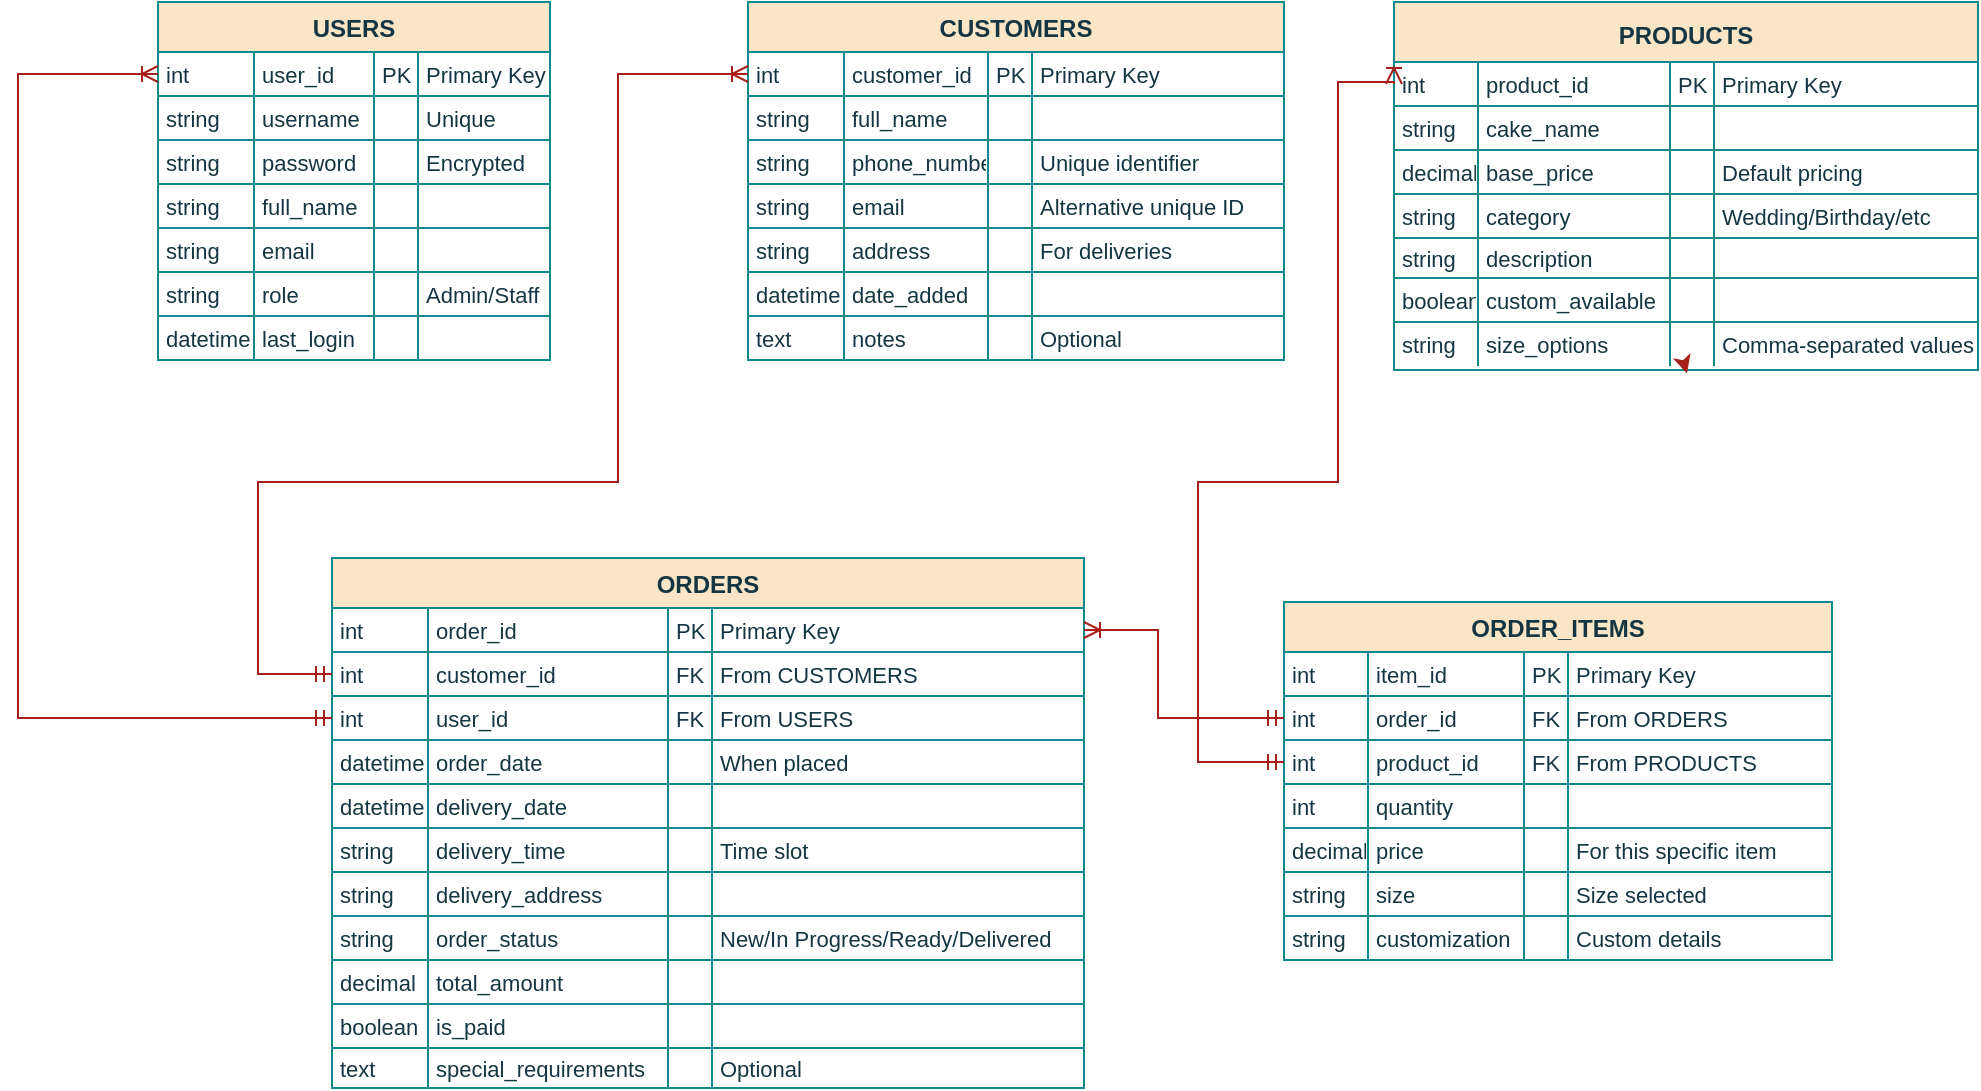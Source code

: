 <mxfile version="26.1.1">
  <diagram name="Page-1" id="oYlWHPsm_7jy1q8hRpOx">
    <mxGraphModel dx="1380" dy="802" grid="0" gridSize="10" guides="1" tooltips="1" connect="1" arrows="1" fold="1" page="0" pageScale="1" pageWidth="827" pageHeight="1169" math="0" shadow="0">
      <root>
        <mxCell id="0" />
        <mxCell id="1" parent="0" />
        <mxCell id="VlEmjwYXRuYtf_k_tBuo-1" value="USERS" style="shape=table;startSize=25;container=1;collapsible=0;childLayout=tableLayout;fixedRows=1;rowLines=1;fontStyle=1;align=center;resizeLast=1;labelBackgroundColor=none;fillColor=#FAE5C7;strokeColor=#0F8B8D;fontColor=#143642;" vertex="1" parent="1">
          <mxGeometry x="140" y="90" width="196" height="179" as="geometry" />
        </mxCell>
        <mxCell id="VlEmjwYXRuYtf_k_tBuo-2" style="shape=tableRow;horizontal=0;startSize=0;swimlaneHead=0;swimlaneBody=0;fillColor=none;collapsible=0;dropTarget=0;points=[[0,0.5],[1,0.5]];portConstraint=eastwest;top=0;left=0;right=0;bottom=0;labelBackgroundColor=none;strokeColor=#0F8B8D;fontColor=#143642;" vertex="1" parent="VlEmjwYXRuYtf_k_tBuo-1">
          <mxGeometry y="25" width="196" height="22" as="geometry" />
        </mxCell>
        <mxCell id="VlEmjwYXRuYtf_k_tBuo-3" value="int" style="shape=partialRectangle;connectable=0;fillColor=none;top=0;left=0;bottom=0;right=0;align=left;spacingLeft=2;overflow=hidden;fontSize=11;labelBackgroundColor=none;strokeColor=#0F8B8D;fontColor=#143642;" vertex="1" parent="VlEmjwYXRuYtf_k_tBuo-2">
          <mxGeometry width="48" height="22" as="geometry">
            <mxRectangle width="48" height="22" as="alternateBounds" />
          </mxGeometry>
        </mxCell>
        <mxCell id="VlEmjwYXRuYtf_k_tBuo-4" value="user_id" style="shape=partialRectangle;connectable=0;fillColor=none;top=0;left=0;bottom=0;right=0;align=left;spacingLeft=2;overflow=hidden;fontSize=11;labelBackgroundColor=none;strokeColor=#0F8B8D;fontColor=#143642;" vertex="1" parent="VlEmjwYXRuYtf_k_tBuo-2">
          <mxGeometry x="48" width="60" height="22" as="geometry">
            <mxRectangle width="60" height="22" as="alternateBounds" />
          </mxGeometry>
        </mxCell>
        <mxCell id="VlEmjwYXRuYtf_k_tBuo-5" value="PK" style="shape=partialRectangle;connectable=0;fillColor=none;top=0;left=0;bottom=0;right=0;align=left;spacingLeft=2;overflow=hidden;fontSize=11;labelBackgroundColor=none;strokeColor=#0F8B8D;fontColor=#143642;" vertex="1" parent="VlEmjwYXRuYtf_k_tBuo-2">
          <mxGeometry x="108" width="22" height="22" as="geometry">
            <mxRectangle width="22" height="22" as="alternateBounds" />
          </mxGeometry>
        </mxCell>
        <mxCell id="VlEmjwYXRuYtf_k_tBuo-6" value="Primary Key" style="shape=partialRectangle;connectable=0;fillColor=none;top=0;left=0;bottom=0;right=0;align=left;spacingLeft=2;overflow=hidden;fontSize=11;labelBackgroundColor=none;strokeColor=#0F8B8D;fontColor=#143642;" vertex="1" parent="VlEmjwYXRuYtf_k_tBuo-2">
          <mxGeometry x="130" width="66" height="22" as="geometry">
            <mxRectangle width="66" height="22" as="alternateBounds" />
          </mxGeometry>
        </mxCell>
        <mxCell id="VlEmjwYXRuYtf_k_tBuo-7" style="shape=tableRow;horizontal=0;startSize=0;swimlaneHead=0;swimlaneBody=0;fillColor=none;collapsible=0;dropTarget=0;points=[[0,0.5],[1,0.5]];portConstraint=eastwest;top=0;left=0;right=0;bottom=0;labelBackgroundColor=none;strokeColor=#0F8B8D;fontColor=#143642;" vertex="1" parent="VlEmjwYXRuYtf_k_tBuo-1">
          <mxGeometry y="47" width="196" height="22" as="geometry" />
        </mxCell>
        <mxCell id="VlEmjwYXRuYtf_k_tBuo-8" value="string" style="shape=partialRectangle;connectable=0;fillColor=none;top=0;left=0;bottom=0;right=0;align=left;spacingLeft=2;overflow=hidden;fontSize=11;labelBackgroundColor=none;strokeColor=#0F8B8D;fontColor=#143642;" vertex="1" parent="VlEmjwYXRuYtf_k_tBuo-7">
          <mxGeometry width="48" height="22" as="geometry">
            <mxRectangle width="48" height="22" as="alternateBounds" />
          </mxGeometry>
        </mxCell>
        <mxCell id="VlEmjwYXRuYtf_k_tBuo-9" value="username" style="shape=partialRectangle;connectable=0;fillColor=none;top=0;left=0;bottom=0;right=0;align=left;spacingLeft=2;overflow=hidden;fontSize=11;labelBackgroundColor=none;strokeColor=#0F8B8D;fontColor=#143642;" vertex="1" parent="VlEmjwYXRuYtf_k_tBuo-7">
          <mxGeometry x="48" width="60" height="22" as="geometry">
            <mxRectangle width="60" height="22" as="alternateBounds" />
          </mxGeometry>
        </mxCell>
        <mxCell id="VlEmjwYXRuYtf_k_tBuo-10" value="" style="shape=partialRectangle;connectable=0;fillColor=none;top=0;left=0;bottom=0;right=0;align=left;spacingLeft=2;overflow=hidden;fontSize=11;labelBackgroundColor=none;strokeColor=#0F8B8D;fontColor=#143642;" vertex="1" parent="VlEmjwYXRuYtf_k_tBuo-7">
          <mxGeometry x="108" width="22" height="22" as="geometry">
            <mxRectangle width="22" height="22" as="alternateBounds" />
          </mxGeometry>
        </mxCell>
        <mxCell id="VlEmjwYXRuYtf_k_tBuo-11" value="Unique" style="shape=partialRectangle;connectable=0;fillColor=none;top=0;left=0;bottom=0;right=0;align=left;spacingLeft=2;overflow=hidden;fontSize=11;labelBackgroundColor=none;strokeColor=#0F8B8D;fontColor=#143642;" vertex="1" parent="VlEmjwYXRuYtf_k_tBuo-7">
          <mxGeometry x="130" width="66" height="22" as="geometry">
            <mxRectangle width="66" height="22" as="alternateBounds" />
          </mxGeometry>
        </mxCell>
        <mxCell id="VlEmjwYXRuYtf_k_tBuo-12" style="shape=tableRow;horizontal=0;startSize=0;swimlaneHead=0;swimlaneBody=0;fillColor=none;collapsible=0;dropTarget=0;points=[[0,0.5],[1,0.5]];portConstraint=eastwest;top=0;left=0;right=0;bottom=0;labelBackgroundColor=none;strokeColor=#0F8B8D;fontColor=#143642;" vertex="1" parent="VlEmjwYXRuYtf_k_tBuo-1">
          <mxGeometry y="69" width="196" height="22" as="geometry" />
        </mxCell>
        <mxCell id="VlEmjwYXRuYtf_k_tBuo-13" value="string" style="shape=partialRectangle;connectable=0;fillColor=none;top=0;left=0;bottom=0;right=0;align=left;spacingLeft=2;overflow=hidden;fontSize=11;labelBackgroundColor=none;strokeColor=#0F8B8D;fontColor=#143642;" vertex="1" parent="VlEmjwYXRuYtf_k_tBuo-12">
          <mxGeometry width="48" height="22" as="geometry">
            <mxRectangle width="48" height="22" as="alternateBounds" />
          </mxGeometry>
        </mxCell>
        <mxCell id="VlEmjwYXRuYtf_k_tBuo-14" value="password" style="shape=partialRectangle;connectable=0;fillColor=none;top=0;left=0;bottom=0;right=0;align=left;spacingLeft=2;overflow=hidden;fontSize=11;labelBackgroundColor=none;strokeColor=#0F8B8D;fontColor=#143642;" vertex="1" parent="VlEmjwYXRuYtf_k_tBuo-12">
          <mxGeometry x="48" width="60" height="22" as="geometry">
            <mxRectangle width="60" height="22" as="alternateBounds" />
          </mxGeometry>
        </mxCell>
        <mxCell id="VlEmjwYXRuYtf_k_tBuo-15" value="" style="shape=partialRectangle;connectable=0;fillColor=none;top=0;left=0;bottom=0;right=0;align=left;spacingLeft=2;overflow=hidden;fontSize=11;labelBackgroundColor=none;strokeColor=#0F8B8D;fontColor=#143642;" vertex="1" parent="VlEmjwYXRuYtf_k_tBuo-12">
          <mxGeometry x="108" width="22" height="22" as="geometry">
            <mxRectangle width="22" height="22" as="alternateBounds" />
          </mxGeometry>
        </mxCell>
        <mxCell id="VlEmjwYXRuYtf_k_tBuo-16" value="Encrypted" style="shape=partialRectangle;connectable=0;fillColor=none;top=0;left=0;bottom=0;right=0;align=left;spacingLeft=2;overflow=hidden;fontSize=11;labelBackgroundColor=none;strokeColor=#0F8B8D;fontColor=#143642;" vertex="1" parent="VlEmjwYXRuYtf_k_tBuo-12">
          <mxGeometry x="130" width="66" height="22" as="geometry">
            <mxRectangle width="66" height="22" as="alternateBounds" />
          </mxGeometry>
        </mxCell>
        <mxCell id="VlEmjwYXRuYtf_k_tBuo-17" style="shape=tableRow;horizontal=0;startSize=0;swimlaneHead=0;swimlaneBody=0;fillColor=none;collapsible=0;dropTarget=0;points=[[0,0.5],[1,0.5]];portConstraint=eastwest;top=0;left=0;right=0;bottom=0;labelBackgroundColor=none;strokeColor=#0F8B8D;fontColor=#143642;" vertex="1" parent="VlEmjwYXRuYtf_k_tBuo-1">
          <mxGeometry y="91" width="196" height="22" as="geometry" />
        </mxCell>
        <mxCell id="VlEmjwYXRuYtf_k_tBuo-18" value="string" style="shape=partialRectangle;connectable=0;fillColor=none;top=0;left=0;bottom=0;right=0;align=left;spacingLeft=2;overflow=hidden;fontSize=11;labelBackgroundColor=none;strokeColor=#0F8B8D;fontColor=#143642;" vertex="1" parent="VlEmjwYXRuYtf_k_tBuo-17">
          <mxGeometry width="48" height="22" as="geometry">
            <mxRectangle width="48" height="22" as="alternateBounds" />
          </mxGeometry>
        </mxCell>
        <mxCell id="VlEmjwYXRuYtf_k_tBuo-19" value="full_name" style="shape=partialRectangle;connectable=0;fillColor=none;top=0;left=0;bottom=0;right=0;align=left;spacingLeft=2;overflow=hidden;fontSize=11;labelBackgroundColor=none;strokeColor=#0F8B8D;fontColor=#143642;" vertex="1" parent="VlEmjwYXRuYtf_k_tBuo-17">
          <mxGeometry x="48" width="60" height="22" as="geometry">
            <mxRectangle width="60" height="22" as="alternateBounds" />
          </mxGeometry>
        </mxCell>
        <mxCell id="VlEmjwYXRuYtf_k_tBuo-20" value="" style="shape=partialRectangle;connectable=0;fillColor=none;top=0;left=0;bottom=0;right=0;align=left;spacingLeft=2;overflow=hidden;fontSize=11;labelBackgroundColor=none;strokeColor=#0F8B8D;fontColor=#143642;" vertex="1" parent="VlEmjwYXRuYtf_k_tBuo-17">
          <mxGeometry x="108" width="22" height="22" as="geometry">
            <mxRectangle width="22" height="22" as="alternateBounds" />
          </mxGeometry>
        </mxCell>
        <mxCell id="VlEmjwYXRuYtf_k_tBuo-21" value="" style="shape=partialRectangle;connectable=0;fillColor=none;top=0;left=0;bottom=0;right=0;align=left;spacingLeft=2;overflow=hidden;fontSize=11;labelBackgroundColor=none;strokeColor=#0F8B8D;fontColor=#143642;" vertex="1" parent="VlEmjwYXRuYtf_k_tBuo-17">
          <mxGeometry x="130" width="66" height="22" as="geometry">
            <mxRectangle width="66" height="22" as="alternateBounds" />
          </mxGeometry>
        </mxCell>
        <mxCell id="VlEmjwYXRuYtf_k_tBuo-22" style="shape=tableRow;horizontal=0;startSize=0;swimlaneHead=0;swimlaneBody=0;fillColor=none;collapsible=0;dropTarget=0;points=[[0,0.5],[1,0.5]];portConstraint=eastwest;top=0;left=0;right=0;bottom=0;labelBackgroundColor=none;strokeColor=#0F8B8D;fontColor=#143642;" vertex="1" parent="VlEmjwYXRuYtf_k_tBuo-1">
          <mxGeometry y="113" width="196" height="22" as="geometry" />
        </mxCell>
        <mxCell id="VlEmjwYXRuYtf_k_tBuo-23" value="string" style="shape=partialRectangle;connectable=0;fillColor=none;top=0;left=0;bottom=0;right=0;align=left;spacingLeft=2;overflow=hidden;fontSize=11;labelBackgroundColor=none;strokeColor=#0F8B8D;fontColor=#143642;" vertex="1" parent="VlEmjwYXRuYtf_k_tBuo-22">
          <mxGeometry width="48" height="22" as="geometry">
            <mxRectangle width="48" height="22" as="alternateBounds" />
          </mxGeometry>
        </mxCell>
        <mxCell id="VlEmjwYXRuYtf_k_tBuo-24" value="email" style="shape=partialRectangle;connectable=0;fillColor=none;top=0;left=0;bottom=0;right=0;align=left;spacingLeft=2;overflow=hidden;fontSize=11;labelBackgroundColor=none;strokeColor=#0F8B8D;fontColor=#143642;" vertex="1" parent="VlEmjwYXRuYtf_k_tBuo-22">
          <mxGeometry x="48" width="60" height="22" as="geometry">
            <mxRectangle width="60" height="22" as="alternateBounds" />
          </mxGeometry>
        </mxCell>
        <mxCell id="VlEmjwYXRuYtf_k_tBuo-25" value="" style="shape=partialRectangle;connectable=0;fillColor=none;top=0;left=0;bottom=0;right=0;align=left;spacingLeft=2;overflow=hidden;fontSize=11;labelBackgroundColor=none;strokeColor=#0F8B8D;fontColor=#143642;" vertex="1" parent="VlEmjwYXRuYtf_k_tBuo-22">
          <mxGeometry x="108" width="22" height="22" as="geometry">
            <mxRectangle width="22" height="22" as="alternateBounds" />
          </mxGeometry>
        </mxCell>
        <mxCell id="VlEmjwYXRuYtf_k_tBuo-26" value="" style="shape=partialRectangle;connectable=0;fillColor=none;top=0;left=0;bottom=0;right=0;align=left;spacingLeft=2;overflow=hidden;fontSize=11;labelBackgroundColor=none;strokeColor=#0F8B8D;fontColor=#143642;" vertex="1" parent="VlEmjwYXRuYtf_k_tBuo-22">
          <mxGeometry x="130" width="66" height="22" as="geometry">
            <mxRectangle width="66" height="22" as="alternateBounds" />
          </mxGeometry>
        </mxCell>
        <mxCell id="VlEmjwYXRuYtf_k_tBuo-27" style="shape=tableRow;horizontal=0;startSize=0;swimlaneHead=0;swimlaneBody=0;fillColor=none;collapsible=0;dropTarget=0;points=[[0,0.5],[1,0.5]];portConstraint=eastwest;top=0;left=0;right=0;bottom=0;labelBackgroundColor=none;strokeColor=#0F8B8D;fontColor=#143642;" vertex="1" parent="VlEmjwYXRuYtf_k_tBuo-1">
          <mxGeometry y="135" width="196" height="22" as="geometry" />
        </mxCell>
        <mxCell id="VlEmjwYXRuYtf_k_tBuo-28" value="string" style="shape=partialRectangle;connectable=0;fillColor=none;top=0;left=0;bottom=0;right=0;align=left;spacingLeft=2;overflow=hidden;fontSize=11;labelBackgroundColor=none;strokeColor=#0F8B8D;fontColor=#143642;" vertex="1" parent="VlEmjwYXRuYtf_k_tBuo-27">
          <mxGeometry width="48" height="22" as="geometry">
            <mxRectangle width="48" height="22" as="alternateBounds" />
          </mxGeometry>
        </mxCell>
        <mxCell id="VlEmjwYXRuYtf_k_tBuo-29" value="role" style="shape=partialRectangle;connectable=0;fillColor=none;top=0;left=0;bottom=0;right=0;align=left;spacingLeft=2;overflow=hidden;fontSize=11;labelBackgroundColor=none;strokeColor=#0F8B8D;fontColor=#143642;" vertex="1" parent="VlEmjwYXRuYtf_k_tBuo-27">
          <mxGeometry x="48" width="60" height="22" as="geometry">
            <mxRectangle width="60" height="22" as="alternateBounds" />
          </mxGeometry>
        </mxCell>
        <mxCell id="VlEmjwYXRuYtf_k_tBuo-30" value="" style="shape=partialRectangle;connectable=0;fillColor=none;top=0;left=0;bottom=0;right=0;align=left;spacingLeft=2;overflow=hidden;fontSize=11;labelBackgroundColor=none;strokeColor=#0F8B8D;fontColor=#143642;" vertex="1" parent="VlEmjwYXRuYtf_k_tBuo-27">
          <mxGeometry x="108" width="22" height="22" as="geometry">
            <mxRectangle width="22" height="22" as="alternateBounds" />
          </mxGeometry>
        </mxCell>
        <mxCell id="VlEmjwYXRuYtf_k_tBuo-31" value="Admin/Staff" style="shape=partialRectangle;connectable=0;fillColor=none;top=0;left=0;bottom=0;right=0;align=left;spacingLeft=2;overflow=hidden;fontSize=11;labelBackgroundColor=none;strokeColor=#0F8B8D;fontColor=#143642;" vertex="1" parent="VlEmjwYXRuYtf_k_tBuo-27">
          <mxGeometry x="130" width="66" height="22" as="geometry">
            <mxRectangle width="66" height="22" as="alternateBounds" />
          </mxGeometry>
        </mxCell>
        <mxCell id="VlEmjwYXRuYtf_k_tBuo-32" style="shape=tableRow;horizontal=0;startSize=0;swimlaneHead=0;swimlaneBody=0;fillColor=none;collapsible=0;dropTarget=0;points=[[0,0.5],[1,0.5]];portConstraint=eastwest;top=0;left=0;right=0;bottom=0;labelBackgroundColor=none;strokeColor=#0F8B8D;fontColor=#143642;" vertex="1" parent="VlEmjwYXRuYtf_k_tBuo-1">
          <mxGeometry y="157" width="196" height="22" as="geometry" />
        </mxCell>
        <mxCell id="VlEmjwYXRuYtf_k_tBuo-33" value="datetime" style="shape=partialRectangle;connectable=0;fillColor=none;top=0;left=0;bottom=0;right=0;align=left;spacingLeft=2;overflow=hidden;fontSize=11;labelBackgroundColor=none;strokeColor=#0F8B8D;fontColor=#143642;" vertex="1" parent="VlEmjwYXRuYtf_k_tBuo-32">
          <mxGeometry width="48" height="22" as="geometry">
            <mxRectangle width="48" height="22" as="alternateBounds" />
          </mxGeometry>
        </mxCell>
        <mxCell id="VlEmjwYXRuYtf_k_tBuo-34" value="last_login" style="shape=partialRectangle;connectable=0;fillColor=none;top=0;left=0;bottom=0;right=0;align=left;spacingLeft=2;overflow=hidden;fontSize=11;labelBackgroundColor=none;strokeColor=#0F8B8D;fontColor=#143642;" vertex="1" parent="VlEmjwYXRuYtf_k_tBuo-32">
          <mxGeometry x="48" width="60" height="22" as="geometry">
            <mxRectangle width="60" height="22" as="alternateBounds" />
          </mxGeometry>
        </mxCell>
        <mxCell id="VlEmjwYXRuYtf_k_tBuo-35" value="" style="shape=partialRectangle;connectable=0;fillColor=none;top=0;left=0;bottom=0;right=0;align=left;spacingLeft=2;overflow=hidden;fontSize=11;labelBackgroundColor=none;strokeColor=#0F8B8D;fontColor=#143642;" vertex="1" parent="VlEmjwYXRuYtf_k_tBuo-32">
          <mxGeometry x="108" width="22" height="22" as="geometry">
            <mxRectangle width="22" height="22" as="alternateBounds" />
          </mxGeometry>
        </mxCell>
        <mxCell id="VlEmjwYXRuYtf_k_tBuo-36" value="" style="shape=partialRectangle;connectable=0;fillColor=none;top=0;left=0;bottom=0;right=0;align=left;spacingLeft=2;overflow=hidden;fontSize=11;labelBackgroundColor=none;strokeColor=#0F8B8D;fontColor=#143642;" vertex="1" parent="VlEmjwYXRuYtf_k_tBuo-32">
          <mxGeometry x="130" width="66" height="22" as="geometry">
            <mxRectangle width="66" height="22" as="alternateBounds" />
          </mxGeometry>
        </mxCell>
        <mxCell id="VlEmjwYXRuYtf_k_tBuo-37" value="CUSTOMERS" style="shape=table;startSize=25;container=1;collapsible=0;childLayout=tableLayout;fixedRows=1;rowLines=1;fontStyle=1;align=center;resizeLast=1;labelBackgroundColor=none;fillColor=#FAE5C7;strokeColor=#0F8B8D;fontColor=#143642;" vertex="1" parent="1">
          <mxGeometry x="435" y="90" width="268" height="179" as="geometry" />
        </mxCell>
        <mxCell id="VlEmjwYXRuYtf_k_tBuo-38" style="shape=tableRow;horizontal=0;startSize=0;swimlaneHead=0;swimlaneBody=0;fillColor=none;collapsible=0;dropTarget=0;points=[[0,0.5],[1,0.5]];portConstraint=eastwest;top=0;left=0;right=0;bottom=0;labelBackgroundColor=none;strokeColor=#0F8B8D;fontColor=#143642;" vertex="1" parent="VlEmjwYXRuYtf_k_tBuo-37">
          <mxGeometry y="25" width="268" height="22" as="geometry" />
        </mxCell>
        <mxCell id="VlEmjwYXRuYtf_k_tBuo-39" value="int" style="shape=partialRectangle;connectable=0;fillColor=none;top=0;left=0;bottom=0;right=0;align=left;spacingLeft=2;overflow=hidden;fontSize=11;labelBackgroundColor=none;strokeColor=#0F8B8D;fontColor=#143642;" vertex="1" parent="VlEmjwYXRuYtf_k_tBuo-38">
          <mxGeometry width="48" height="22" as="geometry">
            <mxRectangle width="48" height="22" as="alternateBounds" />
          </mxGeometry>
        </mxCell>
        <mxCell id="VlEmjwYXRuYtf_k_tBuo-40" value="customer_id" style="shape=partialRectangle;connectable=0;fillColor=none;top=0;left=0;bottom=0;right=0;align=left;spacingLeft=2;overflow=hidden;fontSize=11;labelBackgroundColor=none;strokeColor=#0F8B8D;fontColor=#143642;" vertex="1" parent="VlEmjwYXRuYtf_k_tBuo-38">
          <mxGeometry x="48" width="72" height="22" as="geometry">
            <mxRectangle width="72" height="22" as="alternateBounds" />
          </mxGeometry>
        </mxCell>
        <mxCell id="VlEmjwYXRuYtf_k_tBuo-41" value="PK" style="shape=partialRectangle;connectable=0;fillColor=none;top=0;left=0;bottom=0;right=0;align=left;spacingLeft=2;overflow=hidden;fontSize=11;labelBackgroundColor=none;strokeColor=#0F8B8D;fontColor=#143642;" vertex="1" parent="VlEmjwYXRuYtf_k_tBuo-38">
          <mxGeometry x="120" width="22" height="22" as="geometry">
            <mxRectangle width="22" height="22" as="alternateBounds" />
          </mxGeometry>
        </mxCell>
        <mxCell id="VlEmjwYXRuYtf_k_tBuo-42" value="Primary Key" style="shape=partialRectangle;connectable=0;fillColor=none;top=0;left=0;bottom=0;right=0;align=left;spacingLeft=2;overflow=hidden;fontSize=11;labelBackgroundColor=none;strokeColor=#0F8B8D;fontColor=#143642;" vertex="1" parent="VlEmjwYXRuYtf_k_tBuo-38">
          <mxGeometry x="142" width="126" height="22" as="geometry">
            <mxRectangle width="126" height="22" as="alternateBounds" />
          </mxGeometry>
        </mxCell>
        <mxCell id="VlEmjwYXRuYtf_k_tBuo-43" style="shape=tableRow;horizontal=0;startSize=0;swimlaneHead=0;swimlaneBody=0;fillColor=none;collapsible=0;dropTarget=0;points=[[0,0.5],[1,0.5]];portConstraint=eastwest;top=0;left=0;right=0;bottom=0;labelBackgroundColor=none;strokeColor=#0F8B8D;fontColor=#143642;" vertex="1" parent="VlEmjwYXRuYtf_k_tBuo-37">
          <mxGeometry y="47" width="268" height="22" as="geometry" />
        </mxCell>
        <mxCell id="VlEmjwYXRuYtf_k_tBuo-44" value="string" style="shape=partialRectangle;connectable=0;fillColor=none;top=0;left=0;bottom=0;right=0;align=left;spacingLeft=2;overflow=hidden;fontSize=11;labelBackgroundColor=none;strokeColor=#0F8B8D;fontColor=#143642;" vertex="1" parent="VlEmjwYXRuYtf_k_tBuo-43">
          <mxGeometry width="48" height="22" as="geometry">
            <mxRectangle width="48" height="22" as="alternateBounds" />
          </mxGeometry>
        </mxCell>
        <mxCell id="VlEmjwYXRuYtf_k_tBuo-45" value="full_name" style="shape=partialRectangle;connectable=0;fillColor=none;top=0;left=0;bottom=0;right=0;align=left;spacingLeft=2;overflow=hidden;fontSize=11;labelBackgroundColor=none;strokeColor=#0F8B8D;fontColor=#143642;" vertex="1" parent="VlEmjwYXRuYtf_k_tBuo-43">
          <mxGeometry x="48" width="72" height="22" as="geometry">
            <mxRectangle width="72" height="22" as="alternateBounds" />
          </mxGeometry>
        </mxCell>
        <mxCell id="VlEmjwYXRuYtf_k_tBuo-46" value="" style="shape=partialRectangle;connectable=0;fillColor=none;top=0;left=0;bottom=0;right=0;align=left;spacingLeft=2;overflow=hidden;fontSize=11;labelBackgroundColor=none;strokeColor=#0F8B8D;fontColor=#143642;" vertex="1" parent="VlEmjwYXRuYtf_k_tBuo-43">
          <mxGeometry x="120" width="22" height="22" as="geometry">
            <mxRectangle width="22" height="22" as="alternateBounds" />
          </mxGeometry>
        </mxCell>
        <mxCell id="VlEmjwYXRuYtf_k_tBuo-47" value="" style="shape=partialRectangle;connectable=0;fillColor=none;top=0;left=0;bottom=0;right=0;align=left;spacingLeft=2;overflow=hidden;fontSize=11;labelBackgroundColor=none;strokeColor=#0F8B8D;fontColor=#143642;" vertex="1" parent="VlEmjwYXRuYtf_k_tBuo-43">
          <mxGeometry x="142" width="126" height="22" as="geometry">
            <mxRectangle width="126" height="22" as="alternateBounds" />
          </mxGeometry>
        </mxCell>
        <mxCell id="VlEmjwYXRuYtf_k_tBuo-48" style="shape=tableRow;horizontal=0;startSize=0;swimlaneHead=0;swimlaneBody=0;fillColor=none;collapsible=0;dropTarget=0;points=[[0,0.5],[1,0.5]];portConstraint=eastwest;top=0;left=0;right=0;bottom=0;labelBackgroundColor=none;strokeColor=#0F8B8D;fontColor=#143642;" vertex="1" parent="VlEmjwYXRuYtf_k_tBuo-37">
          <mxGeometry y="69" width="268" height="22" as="geometry" />
        </mxCell>
        <mxCell id="VlEmjwYXRuYtf_k_tBuo-49" value="string" style="shape=partialRectangle;connectable=0;fillColor=none;top=0;left=0;bottom=0;right=0;align=left;spacingLeft=2;overflow=hidden;fontSize=11;labelBackgroundColor=none;strokeColor=#0F8B8D;fontColor=#143642;" vertex="1" parent="VlEmjwYXRuYtf_k_tBuo-48">
          <mxGeometry width="48" height="22" as="geometry">
            <mxRectangle width="48" height="22" as="alternateBounds" />
          </mxGeometry>
        </mxCell>
        <mxCell id="VlEmjwYXRuYtf_k_tBuo-50" value="phone_number" style="shape=partialRectangle;connectable=0;fillColor=none;top=0;left=0;bottom=0;right=0;align=left;spacingLeft=2;overflow=hidden;fontSize=11;labelBackgroundColor=none;strokeColor=#0F8B8D;fontColor=#143642;" vertex="1" parent="VlEmjwYXRuYtf_k_tBuo-48">
          <mxGeometry x="48" width="72" height="22" as="geometry">
            <mxRectangle width="72" height="22" as="alternateBounds" />
          </mxGeometry>
        </mxCell>
        <mxCell id="VlEmjwYXRuYtf_k_tBuo-51" value="" style="shape=partialRectangle;connectable=0;fillColor=none;top=0;left=0;bottom=0;right=0;align=left;spacingLeft=2;overflow=hidden;fontSize=11;labelBackgroundColor=none;strokeColor=#0F8B8D;fontColor=#143642;" vertex="1" parent="VlEmjwYXRuYtf_k_tBuo-48">
          <mxGeometry x="120" width="22" height="22" as="geometry">
            <mxRectangle width="22" height="22" as="alternateBounds" />
          </mxGeometry>
        </mxCell>
        <mxCell id="VlEmjwYXRuYtf_k_tBuo-52" value="Unique identifier" style="shape=partialRectangle;connectable=0;fillColor=none;top=0;left=0;bottom=0;right=0;align=left;spacingLeft=2;overflow=hidden;fontSize=11;labelBackgroundColor=none;strokeColor=#0F8B8D;fontColor=#143642;" vertex="1" parent="VlEmjwYXRuYtf_k_tBuo-48">
          <mxGeometry x="142" width="126" height="22" as="geometry">
            <mxRectangle width="126" height="22" as="alternateBounds" />
          </mxGeometry>
        </mxCell>
        <mxCell id="VlEmjwYXRuYtf_k_tBuo-53" style="shape=tableRow;horizontal=0;startSize=0;swimlaneHead=0;swimlaneBody=0;fillColor=none;collapsible=0;dropTarget=0;points=[[0,0.5],[1,0.5]];portConstraint=eastwest;top=0;left=0;right=0;bottom=0;labelBackgroundColor=none;strokeColor=#0F8B8D;fontColor=#143642;" vertex="1" parent="VlEmjwYXRuYtf_k_tBuo-37">
          <mxGeometry y="91" width="268" height="22" as="geometry" />
        </mxCell>
        <mxCell id="VlEmjwYXRuYtf_k_tBuo-54" value="string" style="shape=partialRectangle;connectable=0;fillColor=none;top=0;left=0;bottom=0;right=0;align=left;spacingLeft=2;overflow=hidden;fontSize=11;labelBackgroundColor=none;strokeColor=#0F8B8D;fontColor=#143642;" vertex="1" parent="VlEmjwYXRuYtf_k_tBuo-53">
          <mxGeometry width="48" height="22" as="geometry">
            <mxRectangle width="48" height="22" as="alternateBounds" />
          </mxGeometry>
        </mxCell>
        <mxCell id="VlEmjwYXRuYtf_k_tBuo-55" value="email" style="shape=partialRectangle;connectable=0;fillColor=none;top=0;left=0;bottom=0;right=0;align=left;spacingLeft=2;overflow=hidden;fontSize=11;labelBackgroundColor=none;strokeColor=#0F8B8D;fontColor=#143642;" vertex="1" parent="VlEmjwYXRuYtf_k_tBuo-53">
          <mxGeometry x="48" width="72" height="22" as="geometry">
            <mxRectangle width="72" height="22" as="alternateBounds" />
          </mxGeometry>
        </mxCell>
        <mxCell id="VlEmjwYXRuYtf_k_tBuo-56" value="" style="shape=partialRectangle;connectable=0;fillColor=none;top=0;left=0;bottom=0;right=0;align=left;spacingLeft=2;overflow=hidden;fontSize=11;labelBackgroundColor=none;strokeColor=#0F8B8D;fontColor=#143642;" vertex="1" parent="VlEmjwYXRuYtf_k_tBuo-53">
          <mxGeometry x="120" width="22" height="22" as="geometry">
            <mxRectangle width="22" height="22" as="alternateBounds" />
          </mxGeometry>
        </mxCell>
        <mxCell id="VlEmjwYXRuYtf_k_tBuo-57" value="Alternative unique ID" style="shape=partialRectangle;connectable=0;fillColor=none;top=0;left=0;bottom=0;right=0;align=left;spacingLeft=2;overflow=hidden;fontSize=11;labelBackgroundColor=none;strokeColor=#0F8B8D;fontColor=#143642;" vertex="1" parent="VlEmjwYXRuYtf_k_tBuo-53">
          <mxGeometry x="142" width="126" height="22" as="geometry">
            <mxRectangle width="126" height="22" as="alternateBounds" />
          </mxGeometry>
        </mxCell>
        <mxCell id="VlEmjwYXRuYtf_k_tBuo-58" style="shape=tableRow;horizontal=0;startSize=0;swimlaneHead=0;swimlaneBody=0;fillColor=none;collapsible=0;dropTarget=0;points=[[0,0.5],[1,0.5]];portConstraint=eastwest;top=0;left=0;right=0;bottom=0;labelBackgroundColor=none;strokeColor=#0F8B8D;fontColor=#143642;" vertex="1" parent="VlEmjwYXRuYtf_k_tBuo-37">
          <mxGeometry y="113" width="268" height="22" as="geometry" />
        </mxCell>
        <mxCell id="VlEmjwYXRuYtf_k_tBuo-59" value="string" style="shape=partialRectangle;connectable=0;fillColor=none;top=0;left=0;bottom=0;right=0;align=left;spacingLeft=2;overflow=hidden;fontSize=11;labelBackgroundColor=none;strokeColor=#0F8B8D;fontColor=#143642;" vertex="1" parent="VlEmjwYXRuYtf_k_tBuo-58">
          <mxGeometry width="48" height="22" as="geometry">
            <mxRectangle width="48" height="22" as="alternateBounds" />
          </mxGeometry>
        </mxCell>
        <mxCell id="VlEmjwYXRuYtf_k_tBuo-60" value="address" style="shape=partialRectangle;connectable=0;fillColor=none;top=0;left=0;bottom=0;right=0;align=left;spacingLeft=2;overflow=hidden;fontSize=11;labelBackgroundColor=none;strokeColor=#0F8B8D;fontColor=#143642;" vertex="1" parent="VlEmjwYXRuYtf_k_tBuo-58">
          <mxGeometry x="48" width="72" height="22" as="geometry">
            <mxRectangle width="72" height="22" as="alternateBounds" />
          </mxGeometry>
        </mxCell>
        <mxCell id="VlEmjwYXRuYtf_k_tBuo-61" value="" style="shape=partialRectangle;connectable=0;fillColor=none;top=0;left=0;bottom=0;right=0;align=left;spacingLeft=2;overflow=hidden;fontSize=11;labelBackgroundColor=none;strokeColor=#0F8B8D;fontColor=#143642;" vertex="1" parent="VlEmjwYXRuYtf_k_tBuo-58">
          <mxGeometry x="120" width="22" height="22" as="geometry">
            <mxRectangle width="22" height="22" as="alternateBounds" />
          </mxGeometry>
        </mxCell>
        <mxCell id="VlEmjwYXRuYtf_k_tBuo-62" value="For deliveries" style="shape=partialRectangle;connectable=0;fillColor=none;top=0;left=0;bottom=0;right=0;align=left;spacingLeft=2;overflow=hidden;fontSize=11;labelBackgroundColor=none;strokeColor=#0F8B8D;fontColor=#143642;" vertex="1" parent="VlEmjwYXRuYtf_k_tBuo-58">
          <mxGeometry x="142" width="126" height="22" as="geometry">
            <mxRectangle width="126" height="22" as="alternateBounds" />
          </mxGeometry>
        </mxCell>
        <mxCell id="VlEmjwYXRuYtf_k_tBuo-63" style="shape=tableRow;horizontal=0;startSize=0;swimlaneHead=0;swimlaneBody=0;fillColor=none;collapsible=0;dropTarget=0;points=[[0,0.5],[1,0.5]];portConstraint=eastwest;top=0;left=0;right=0;bottom=0;labelBackgroundColor=none;strokeColor=#0F8B8D;fontColor=#143642;" vertex="1" parent="VlEmjwYXRuYtf_k_tBuo-37">
          <mxGeometry y="135" width="268" height="22" as="geometry" />
        </mxCell>
        <mxCell id="VlEmjwYXRuYtf_k_tBuo-64" value="datetime" style="shape=partialRectangle;connectable=0;fillColor=none;top=0;left=0;bottom=0;right=0;align=left;spacingLeft=2;overflow=hidden;fontSize=11;labelBackgroundColor=none;strokeColor=#0F8B8D;fontColor=#143642;" vertex="1" parent="VlEmjwYXRuYtf_k_tBuo-63">
          <mxGeometry width="48" height="22" as="geometry">
            <mxRectangle width="48" height="22" as="alternateBounds" />
          </mxGeometry>
        </mxCell>
        <mxCell id="VlEmjwYXRuYtf_k_tBuo-65" value="date_added" style="shape=partialRectangle;connectable=0;fillColor=none;top=0;left=0;bottom=0;right=0;align=left;spacingLeft=2;overflow=hidden;fontSize=11;labelBackgroundColor=none;strokeColor=#0F8B8D;fontColor=#143642;" vertex="1" parent="VlEmjwYXRuYtf_k_tBuo-63">
          <mxGeometry x="48" width="72" height="22" as="geometry">
            <mxRectangle width="72" height="22" as="alternateBounds" />
          </mxGeometry>
        </mxCell>
        <mxCell id="VlEmjwYXRuYtf_k_tBuo-66" value="" style="shape=partialRectangle;connectable=0;fillColor=none;top=0;left=0;bottom=0;right=0;align=left;spacingLeft=2;overflow=hidden;fontSize=11;labelBackgroundColor=none;strokeColor=#0F8B8D;fontColor=#143642;" vertex="1" parent="VlEmjwYXRuYtf_k_tBuo-63">
          <mxGeometry x="120" width="22" height="22" as="geometry">
            <mxRectangle width="22" height="22" as="alternateBounds" />
          </mxGeometry>
        </mxCell>
        <mxCell id="VlEmjwYXRuYtf_k_tBuo-67" value="" style="shape=partialRectangle;connectable=0;fillColor=none;top=0;left=0;bottom=0;right=0;align=left;spacingLeft=2;overflow=hidden;fontSize=11;labelBackgroundColor=none;strokeColor=#0F8B8D;fontColor=#143642;" vertex="1" parent="VlEmjwYXRuYtf_k_tBuo-63">
          <mxGeometry x="142" width="126" height="22" as="geometry">
            <mxRectangle width="126" height="22" as="alternateBounds" />
          </mxGeometry>
        </mxCell>
        <mxCell id="VlEmjwYXRuYtf_k_tBuo-68" style="shape=tableRow;horizontal=0;startSize=0;swimlaneHead=0;swimlaneBody=0;fillColor=none;collapsible=0;dropTarget=0;points=[[0,0.5],[1,0.5]];portConstraint=eastwest;top=0;left=0;right=0;bottom=0;labelBackgroundColor=none;strokeColor=#0F8B8D;fontColor=#143642;" vertex="1" parent="VlEmjwYXRuYtf_k_tBuo-37">
          <mxGeometry y="157" width="268" height="22" as="geometry" />
        </mxCell>
        <mxCell id="VlEmjwYXRuYtf_k_tBuo-69" value="text" style="shape=partialRectangle;connectable=0;fillColor=none;top=0;left=0;bottom=0;right=0;align=left;spacingLeft=2;overflow=hidden;fontSize=11;labelBackgroundColor=none;strokeColor=#0F8B8D;fontColor=#143642;" vertex="1" parent="VlEmjwYXRuYtf_k_tBuo-68">
          <mxGeometry width="48" height="22" as="geometry">
            <mxRectangle width="48" height="22" as="alternateBounds" />
          </mxGeometry>
        </mxCell>
        <mxCell id="VlEmjwYXRuYtf_k_tBuo-70" value="notes" style="shape=partialRectangle;connectable=0;fillColor=none;top=0;left=0;bottom=0;right=0;align=left;spacingLeft=2;overflow=hidden;fontSize=11;labelBackgroundColor=none;strokeColor=#0F8B8D;fontColor=#143642;" vertex="1" parent="VlEmjwYXRuYtf_k_tBuo-68">
          <mxGeometry x="48" width="72" height="22" as="geometry">
            <mxRectangle width="72" height="22" as="alternateBounds" />
          </mxGeometry>
        </mxCell>
        <mxCell id="VlEmjwYXRuYtf_k_tBuo-71" value="" style="shape=partialRectangle;connectable=0;fillColor=none;top=0;left=0;bottom=0;right=0;align=left;spacingLeft=2;overflow=hidden;fontSize=11;labelBackgroundColor=none;strokeColor=#0F8B8D;fontColor=#143642;" vertex="1" parent="VlEmjwYXRuYtf_k_tBuo-68">
          <mxGeometry x="120" width="22" height="22" as="geometry">
            <mxRectangle width="22" height="22" as="alternateBounds" />
          </mxGeometry>
        </mxCell>
        <mxCell id="VlEmjwYXRuYtf_k_tBuo-72" value="Optional" style="shape=partialRectangle;connectable=0;fillColor=none;top=0;left=0;bottom=0;right=0;align=left;spacingLeft=2;overflow=hidden;fontSize=11;labelBackgroundColor=none;strokeColor=#0F8B8D;fontColor=#143642;" vertex="1" parent="VlEmjwYXRuYtf_k_tBuo-68">
          <mxGeometry x="142" width="126" height="22" as="geometry">
            <mxRectangle width="126" height="22" as="alternateBounds" />
          </mxGeometry>
        </mxCell>
        <mxCell id="VlEmjwYXRuYtf_k_tBuo-73" value="PRODUCTS" style="shape=table;startSize=30;container=1;collapsible=0;childLayout=tableLayout;fixedRows=1;rowLines=1;fontStyle=1;align=center;resizeLast=1;spacingTop=2;labelBackgroundColor=none;fillColor=#FAE5C7;strokeColor=#0F8B8D;fontColor=#143642;" vertex="1" parent="1">
          <mxGeometry x="758" y="90" width="292" height="184" as="geometry" />
        </mxCell>
        <mxCell id="VlEmjwYXRuYtf_k_tBuo-74" style="shape=tableRow;horizontal=0;startSize=0;swimlaneHead=0;swimlaneBody=0;fillColor=none;collapsible=0;dropTarget=0;points=[[0,0.5],[1,0.5]];portConstraint=eastwest;top=0;left=0;right=0;bottom=0;labelBackgroundColor=none;strokeColor=#0F8B8D;fontColor=#143642;" vertex="1" parent="VlEmjwYXRuYtf_k_tBuo-73">
          <mxGeometry y="30" width="292" height="22" as="geometry" />
        </mxCell>
        <mxCell id="VlEmjwYXRuYtf_k_tBuo-75" value="int" style="shape=partialRectangle;connectable=0;fillColor=none;top=0;left=0;bottom=0;right=0;align=left;spacingLeft=2;overflow=hidden;fontSize=11;labelBackgroundColor=none;strokeColor=#0F8B8D;fontColor=#143642;" vertex="1" parent="VlEmjwYXRuYtf_k_tBuo-74">
          <mxGeometry width="42" height="22" as="geometry">
            <mxRectangle width="42" height="22" as="alternateBounds" />
          </mxGeometry>
        </mxCell>
        <mxCell id="VlEmjwYXRuYtf_k_tBuo-76" value="product_id" style="shape=partialRectangle;connectable=0;fillColor=none;top=0;left=0;bottom=0;right=0;align=left;spacingLeft=2;overflow=hidden;fontSize=11;labelBackgroundColor=none;strokeColor=#0F8B8D;fontColor=#143642;" vertex="1" parent="VlEmjwYXRuYtf_k_tBuo-74">
          <mxGeometry x="42" width="96" height="22" as="geometry">
            <mxRectangle width="96" height="22" as="alternateBounds" />
          </mxGeometry>
        </mxCell>
        <mxCell id="VlEmjwYXRuYtf_k_tBuo-77" value="PK" style="shape=partialRectangle;connectable=0;fillColor=none;top=0;left=0;bottom=0;right=0;align=left;spacingLeft=2;overflow=hidden;fontSize=11;labelBackgroundColor=none;strokeColor=#0F8B8D;fontColor=#143642;" vertex="1" parent="VlEmjwYXRuYtf_k_tBuo-74">
          <mxGeometry x="138" width="22" height="22" as="geometry">
            <mxRectangle width="22" height="22" as="alternateBounds" />
          </mxGeometry>
        </mxCell>
        <mxCell id="VlEmjwYXRuYtf_k_tBuo-78" value="Primary Key" style="shape=partialRectangle;connectable=0;fillColor=none;top=0;left=0;bottom=0;right=0;align=left;spacingLeft=2;overflow=hidden;fontSize=11;labelBackgroundColor=none;strokeColor=#0F8B8D;fontColor=#143642;" vertex="1" parent="VlEmjwYXRuYtf_k_tBuo-74">
          <mxGeometry x="160" width="132" height="22" as="geometry">
            <mxRectangle width="132" height="22" as="alternateBounds" />
          </mxGeometry>
        </mxCell>
        <mxCell id="VlEmjwYXRuYtf_k_tBuo-79" style="shape=tableRow;horizontal=0;startSize=0;swimlaneHead=0;swimlaneBody=0;fillColor=none;collapsible=0;dropTarget=0;points=[[0,0.5],[1,0.5]];portConstraint=eastwest;top=0;left=0;right=0;bottom=0;labelBackgroundColor=none;strokeColor=#0F8B8D;fontColor=#143642;" vertex="1" parent="VlEmjwYXRuYtf_k_tBuo-73">
          <mxGeometry y="52" width="292" height="22" as="geometry" />
        </mxCell>
        <mxCell id="VlEmjwYXRuYtf_k_tBuo-80" value="string" style="shape=partialRectangle;connectable=0;fillColor=none;top=0;left=0;bottom=0;right=0;align=left;spacingLeft=2;overflow=hidden;fontSize=11;labelBackgroundColor=none;strokeColor=#0F8B8D;fontColor=#143642;" vertex="1" parent="VlEmjwYXRuYtf_k_tBuo-79">
          <mxGeometry width="42" height="22" as="geometry">
            <mxRectangle width="42" height="22" as="alternateBounds" />
          </mxGeometry>
        </mxCell>
        <mxCell id="VlEmjwYXRuYtf_k_tBuo-81" value="cake_name" style="shape=partialRectangle;connectable=0;fillColor=none;top=0;left=0;bottom=0;right=0;align=left;spacingLeft=2;overflow=hidden;fontSize=11;labelBackgroundColor=none;strokeColor=#0F8B8D;fontColor=#143642;" vertex="1" parent="VlEmjwYXRuYtf_k_tBuo-79">
          <mxGeometry x="42" width="96" height="22" as="geometry">
            <mxRectangle width="96" height="22" as="alternateBounds" />
          </mxGeometry>
        </mxCell>
        <mxCell id="VlEmjwYXRuYtf_k_tBuo-82" value="" style="shape=partialRectangle;connectable=0;fillColor=none;top=0;left=0;bottom=0;right=0;align=left;spacingLeft=2;overflow=hidden;fontSize=11;labelBackgroundColor=none;strokeColor=#0F8B8D;fontColor=#143642;" vertex="1" parent="VlEmjwYXRuYtf_k_tBuo-79">
          <mxGeometry x="138" width="22" height="22" as="geometry">
            <mxRectangle width="22" height="22" as="alternateBounds" />
          </mxGeometry>
        </mxCell>
        <mxCell id="VlEmjwYXRuYtf_k_tBuo-83" value="" style="shape=partialRectangle;connectable=0;fillColor=none;top=0;left=0;bottom=0;right=0;align=left;spacingLeft=2;overflow=hidden;fontSize=11;labelBackgroundColor=none;strokeColor=#0F8B8D;fontColor=#143642;" vertex="1" parent="VlEmjwYXRuYtf_k_tBuo-79">
          <mxGeometry x="160" width="132" height="22" as="geometry">
            <mxRectangle width="132" height="22" as="alternateBounds" />
          </mxGeometry>
        </mxCell>
        <mxCell id="VlEmjwYXRuYtf_k_tBuo-84" style="shape=tableRow;horizontal=0;startSize=0;swimlaneHead=0;swimlaneBody=0;fillColor=none;collapsible=0;dropTarget=0;points=[[0,0.5],[1,0.5]];portConstraint=eastwest;top=0;left=0;right=0;bottom=0;labelBackgroundColor=none;strokeColor=#0F8B8D;fontColor=#143642;" vertex="1" parent="VlEmjwYXRuYtf_k_tBuo-73">
          <mxGeometry y="74" width="292" height="22" as="geometry" />
        </mxCell>
        <mxCell id="VlEmjwYXRuYtf_k_tBuo-85" value="decimal" style="shape=partialRectangle;connectable=0;fillColor=none;top=0;left=0;bottom=0;right=0;align=left;spacingLeft=2;overflow=hidden;fontSize=11;labelBackgroundColor=none;strokeColor=#0F8B8D;fontColor=#143642;" vertex="1" parent="VlEmjwYXRuYtf_k_tBuo-84">
          <mxGeometry width="42" height="22" as="geometry">
            <mxRectangle width="42" height="22" as="alternateBounds" />
          </mxGeometry>
        </mxCell>
        <mxCell id="VlEmjwYXRuYtf_k_tBuo-86" value="base_price" style="shape=partialRectangle;connectable=0;fillColor=none;top=0;left=0;bottom=0;right=0;align=left;spacingLeft=2;overflow=hidden;fontSize=11;labelBackgroundColor=none;strokeColor=#0F8B8D;fontColor=#143642;" vertex="1" parent="VlEmjwYXRuYtf_k_tBuo-84">
          <mxGeometry x="42" width="96" height="22" as="geometry">
            <mxRectangle width="96" height="22" as="alternateBounds" />
          </mxGeometry>
        </mxCell>
        <mxCell id="VlEmjwYXRuYtf_k_tBuo-87" value="" style="shape=partialRectangle;connectable=0;fillColor=none;top=0;left=0;bottom=0;right=0;align=left;spacingLeft=2;overflow=hidden;fontSize=11;labelBackgroundColor=none;strokeColor=#0F8B8D;fontColor=#143642;" vertex="1" parent="VlEmjwYXRuYtf_k_tBuo-84">
          <mxGeometry x="138" width="22" height="22" as="geometry">
            <mxRectangle width="22" height="22" as="alternateBounds" />
          </mxGeometry>
        </mxCell>
        <mxCell id="VlEmjwYXRuYtf_k_tBuo-88" value="Default pricing" style="shape=partialRectangle;connectable=0;fillColor=none;top=0;left=0;bottom=0;right=0;align=left;spacingLeft=2;overflow=hidden;fontSize=11;labelBackgroundColor=none;strokeColor=#0F8B8D;fontColor=#143642;" vertex="1" parent="VlEmjwYXRuYtf_k_tBuo-84">
          <mxGeometry x="160" width="132" height="22" as="geometry">
            <mxRectangle width="132" height="22" as="alternateBounds" />
          </mxGeometry>
        </mxCell>
        <mxCell id="VlEmjwYXRuYtf_k_tBuo-89" style="shape=tableRow;horizontal=0;startSize=0;swimlaneHead=0;swimlaneBody=0;fillColor=none;collapsible=0;dropTarget=0;points=[[0,0.5],[1,0.5]];portConstraint=eastwest;top=0;left=0;right=0;bottom=0;labelBackgroundColor=none;strokeColor=#0F8B8D;fontColor=#143642;" vertex="1" parent="VlEmjwYXRuYtf_k_tBuo-73">
          <mxGeometry y="96" width="292" height="22" as="geometry" />
        </mxCell>
        <mxCell id="VlEmjwYXRuYtf_k_tBuo-90" value="string" style="shape=partialRectangle;connectable=0;fillColor=none;top=0;left=0;bottom=0;right=0;align=left;spacingLeft=2;overflow=hidden;fontSize=11;labelBackgroundColor=none;strokeColor=#0F8B8D;fontColor=#143642;" vertex="1" parent="VlEmjwYXRuYtf_k_tBuo-89">
          <mxGeometry width="42" height="22" as="geometry">
            <mxRectangle width="42" height="22" as="alternateBounds" />
          </mxGeometry>
        </mxCell>
        <mxCell id="VlEmjwYXRuYtf_k_tBuo-91" value="category" style="shape=partialRectangle;connectable=0;fillColor=none;top=0;left=0;bottom=0;right=0;align=left;spacingLeft=2;overflow=hidden;fontSize=11;labelBackgroundColor=none;strokeColor=#0F8B8D;fontColor=#143642;" vertex="1" parent="VlEmjwYXRuYtf_k_tBuo-89">
          <mxGeometry x="42" width="96" height="22" as="geometry">
            <mxRectangle width="96" height="22" as="alternateBounds" />
          </mxGeometry>
        </mxCell>
        <mxCell id="VlEmjwYXRuYtf_k_tBuo-92" value="" style="shape=partialRectangle;connectable=0;fillColor=none;top=0;left=0;bottom=0;right=0;align=left;spacingLeft=2;overflow=hidden;fontSize=11;labelBackgroundColor=none;strokeColor=#0F8B8D;fontColor=#143642;" vertex="1" parent="VlEmjwYXRuYtf_k_tBuo-89">
          <mxGeometry x="138" width="22" height="22" as="geometry">
            <mxRectangle width="22" height="22" as="alternateBounds" />
          </mxGeometry>
        </mxCell>
        <mxCell id="VlEmjwYXRuYtf_k_tBuo-93" value="Wedding/Birthday/etc" style="shape=partialRectangle;connectable=0;fillColor=none;top=0;left=0;bottom=0;right=0;align=left;spacingLeft=2;overflow=hidden;fontSize=11;labelBackgroundColor=none;strokeColor=#0F8B8D;fontColor=#143642;" vertex="1" parent="VlEmjwYXRuYtf_k_tBuo-89">
          <mxGeometry x="160" width="132" height="22" as="geometry">
            <mxRectangle width="132" height="22" as="alternateBounds" />
          </mxGeometry>
        </mxCell>
        <mxCell id="VlEmjwYXRuYtf_k_tBuo-94" style="shape=tableRow;horizontal=0;startSize=0;swimlaneHead=0;swimlaneBody=0;fillColor=none;collapsible=0;dropTarget=0;points=[[0,0.5],[1,0.5]];portConstraint=eastwest;top=0;left=0;right=0;bottom=0;labelBackgroundColor=none;strokeColor=#0F8B8D;fontColor=#143642;" vertex="1" parent="VlEmjwYXRuYtf_k_tBuo-73">
          <mxGeometry y="118" width="292" height="20" as="geometry" />
        </mxCell>
        <mxCell id="VlEmjwYXRuYtf_k_tBuo-95" value="string" style="shape=partialRectangle;connectable=0;fillColor=none;top=0;left=0;bottom=0;right=0;align=left;spacingLeft=2;overflow=hidden;fontSize=11;labelBackgroundColor=none;strokeColor=#0F8B8D;fontColor=#143642;" vertex="1" parent="VlEmjwYXRuYtf_k_tBuo-94">
          <mxGeometry width="42" height="20" as="geometry">
            <mxRectangle width="42" height="20" as="alternateBounds" />
          </mxGeometry>
        </mxCell>
        <mxCell id="VlEmjwYXRuYtf_k_tBuo-96" value="description" style="shape=partialRectangle;connectable=0;fillColor=none;top=0;left=0;bottom=0;right=0;align=left;spacingLeft=2;overflow=hidden;fontSize=11;labelBackgroundColor=none;strokeColor=#0F8B8D;fontColor=#143642;" vertex="1" parent="VlEmjwYXRuYtf_k_tBuo-94">
          <mxGeometry x="42" width="96" height="20" as="geometry">
            <mxRectangle width="96" height="20" as="alternateBounds" />
          </mxGeometry>
        </mxCell>
        <mxCell id="VlEmjwYXRuYtf_k_tBuo-97" value="" style="shape=partialRectangle;connectable=0;fillColor=none;top=0;left=0;bottom=0;right=0;align=left;spacingLeft=2;overflow=hidden;fontSize=11;labelBackgroundColor=none;strokeColor=#0F8B8D;fontColor=#143642;" vertex="1" parent="VlEmjwYXRuYtf_k_tBuo-94">
          <mxGeometry x="138" width="22" height="20" as="geometry">
            <mxRectangle width="22" height="20" as="alternateBounds" />
          </mxGeometry>
        </mxCell>
        <mxCell id="VlEmjwYXRuYtf_k_tBuo-98" value="" style="shape=partialRectangle;connectable=0;fillColor=none;top=0;left=0;bottom=0;right=0;align=left;spacingLeft=2;overflow=hidden;fontSize=11;labelBackgroundColor=none;strokeColor=#0F8B8D;fontColor=#143642;" vertex="1" parent="VlEmjwYXRuYtf_k_tBuo-94">
          <mxGeometry x="160" width="132" height="20" as="geometry">
            <mxRectangle width="132" height="20" as="alternateBounds" />
          </mxGeometry>
        </mxCell>
        <mxCell id="VlEmjwYXRuYtf_k_tBuo-99" style="shape=tableRow;horizontal=0;startSize=0;swimlaneHead=0;swimlaneBody=0;fillColor=none;collapsible=0;dropTarget=0;points=[[0,0.5],[1,0.5]];portConstraint=eastwest;top=0;left=0;right=0;bottom=0;labelBackgroundColor=none;strokeColor=#0F8B8D;fontColor=#143642;" vertex="1" parent="VlEmjwYXRuYtf_k_tBuo-73">
          <mxGeometry y="138" width="292" height="22" as="geometry" />
        </mxCell>
        <mxCell id="VlEmjwYXRuYtf_k_tBuo-100" value="boolean" style="shape=partialRectangle;connectable=0;fillColor=none;top=0;left=0;bottom=0;right=0;align=left;spacingLeft=2;overflow=hidden;fontSize=11;labelBackgroundColor=none;strokeColor=#0F8B8D;fontColor=#143642;" vertex="1" parent="VlEmjwYXRuYtf_k_tBuo-99">
          <mxGeometry width="42" height="22" as="geometry">
            <mxRectangle width="42" height="22" as="alternateBounds" />
          </mxGeometry>
        </mxCell>
        <mxCell id="VlEmjwYXRuYtf_k_tBuo-101" value="custom_available" style="shape=partialRectangle;connectable=0;fillColor=none;top=0;left=0;bottom=0;right=0;align=left;spacingLeft=2;overflow=hidden;fontSize=11;labelBackgroundColor=none;strokeColor=#0F8B8D;fontColor=#143642;" vertex="1" parent="VlEmjwYXRuYtf_k_tBuo-99">
          <mxGeometry x="42" width="96" height="22" as="geometry">
            <mxRectangle width="96" height="22" as="alternateBounds" />
          </mxGeometry>
        </mxCell>
        <mxCell id="VlEmjwYXRuYtf_k_tBuo-102" value="" style="shape=partialRectangle;connectable=0;fillColor=none;top=0;left=0;bottom=0;right=0;align=left;spacingLeft=2;overflow=hidden;fontSize=11;labelBackgroundColor=none;strokeColor=#0F8B8D;fontColor=#143642;" vertex="1" parent="VlEmjwYXRuYtf_k_tBuo-99">
          <mxGeometry x="138" width="22" height="22" as="geometry">
            <mxRectangle width="22" height="22" as="alternateBounds" />
          </mxGeometry>
        </mxCell>
        <mxCell id="VlEmjwYXRuYtf_k_tBuo-103" value="" style="shape=partialRectangle;connectable=0;fillColor=none;top=0;left=0;bottom=0;right=0;align=left;spacingLeft=2;overflow=hidden;fontSize=11;labelBackgroundColor=none;strokeColor=#0F8B8D;fontColor=#143642;" vertex="1" parent="VlEmjwYXRuYtf_k_tBuo-99">
          <mxGeometry x="160" width="132" height="22" as="geometry">
            <mxRectangle width="132" height="22" as="alternateBounds" />
          </mxGeometry>
        </mxCell>
        <mxCell id="VlEmjwYXRuYtf_k_tBuo-104" style="shape=tableRow;horizontal=0;startSize=0;swimlaneHead=0;swimlaneBody=0;fillColor=none;collapsible=0;dropTarget=0;points=[[0,0.5],[1,0.5]];portConstraint=eastwest;top=0;left=0;right=0;bottom=0;labelBackgroundColor=none;strokeColor=#0F8B8D;fontColor=#143642;" vertex="1" parent="VlEmjwYXRuYtf_k_tBuo-73">
          <mxGeometry y="160" width="292" height="22" as="geometry" />
        </mxCell>
        <mxCell id="VlEmjwYXRuYtf_k_tBuo-105" value="string" style="shape=partialRectangle;connectable=0;fillColor=none;top=0;left=0;bottom=0;right=0;align=left;spacingLeft=2;overflow=hidden;fontSize=11;labelBackgroundColor=none;strokeColor=#0F8B8D;fontColor=#143642;" vertex="1" parent="VlEmjwYXRuYtf_k_tBuo-104">
          <mxGeometry width="42" height="22" as="geometry">
            <mxRectangle width="42" height="22" as="alternateBounds" />
          </mxGeometry>
        </mxCell>
        <mxCell id="VlEmjwYXRuYtf_k_tBuo-106" value="size_options" style="shape=partialRectangle;connectable=0;fillColor=none;top=0;left=0;bottom=0;right=0;align=left;spacingLeft=2;overflow=hidden;fontSize=11;labelBackgroundColor=none;strokeColor=#0F8B8D;fontColor=#143642;" vertex="1" parent="VlEmjwYXRuYtf_k_tBuo-104">
          <mxGeometry x="42" width="96" height="22" as="geometry">
            <mxRectangle width="96" height="22" as="alternateBounds" />
          </mxGeometry>
        </mxCell>
        <mxCell id="VlEmjwYXRuYtf_k_tBuo-107" value="" style="shape=partialRectangle;connectable=0;fillColor=none;top=0;left=0;bottom=0;right=0;align=left;spacingLeft=2;overflow=hidden;fontSize=11;labelBackgroundColor=none;strokeColor=#0F8B8D;fontColor=#143642;" vertex="1" parent="VlEmjwYXRuYtf_k_tBuo-104">
          <mxGeometry x="138" width="22" height="22" as="geometry">
            <mxRectangle width="22" height="22" as="alternateBounds" />
          </mxGeometry>
        </mxCell>
        <mxCell id="VlEmjwYXRuYtf_k_tBuo-108" value="Comma-separated values" style="shape=partialRectangle;connectable=0;fillColor=none;top=0;left=0;bottom=0;right=0;align=left;spacingLeft=2;overflow=hidden;fontSize=11;labelBackgroundColor=none;strokeColor=#0F8B8D;fontColor=#143642;" vertex="1" parent="VlEmjwYXRuYtf_k_tBuo-104">
          <mxGeometry x="160" width="132" height="22" as="geometry">
            <mxRectangle width="132" height="22" as="alternateBounds" />
          </mxGeometry>
        </mxCell>
        <mxCell id="VlEmjwYXRuYtf_k_tBuo-220" style="edgeStyle=elbowEdgeStyle;rounded=0;orthogonalLoop=1;jettySize=auto;html=1;exitX=0.5;exitY=1;exitDx=0;exitDy=0;entryX=0.502;entryY=1.167;entryDx=0;entryDy=0;entryPerimeter=0;labelBackgroundColor=none;strokeColor=#A8201A;fontColor=default;" edge="1" parent="VlEmjwYXRuYtf_k_tBuo-73" source="VlEmjwYXRuYtf_k_tBuo-73" target="VlEmjwYXRuYtf_k_tBuo-104">
          <mxGeometry relative="1" as="geometry" />
        </mxCell>
        <mxCell id="VlEmjwYXRuYtf_k_tBuo-109" value="ORDERS" style="shape=table;startSize=25;container=1;collapsible=0;childLayout=tableLayout;fixedRows=1;rowLines=1;fontStyle=1;align=center;resizeLast=1;labelBackgroundColor=none;fillColor=#FAE5C7;strokeColor=#0F8B8D;fontColor=#143642;" vertex="1" parent="1">
          <mxGeometry x="227" y="368" width="376" height="265" as="geometry" />
        </mxCell>
        <mxCell id="VlEmjwYXRuYtf_k_tBuo-110" style="shape=tableRow;horizontal=0;startSize=0;swimlaneHead=0;swimlaneBody=0;fillColor=none;collapsible=0;dropTarget=0;points=[[0,0.5],[1,0.5]];portConstraint=eastwest;top=0;left=0;right=0;bottom=0;labelBackgroundColor=none;strokeColor=#0F8B8D;fontColor=#143642;" vertex="1" parent="VlEmjwYXRuYtf_k_tBuo-109">
          <mxGeometry y="25" width="376" height="22" as="geometry" />
        </mxCell>
        <mxCell id="VlEmjwYXRuYtf_k_tBuo-111" value="int" style="shape=partialRectangle;connectable=0;fillColor=none;top=0;left=0;bottom=0;right=0;align=left;spacingLeft=2;overflow=hidden;fontSize=11;labelBackgroundColor=none;strokeColor=#0F8B8D;fontColor=#143642;" vertex="1" parent="VlEmjwYXRuYtf_k_tBuo-110">
          <mxGeometry width="48" height="22" as="geometry">
            <mxRectangle width="48" height="22" as="alternateBounds" />
          </mxGeometry>
        </mxCell>
        <mxCell id="VlEmjwYXRuYtf_k_tBuo-112" value="order_id" style="shape=partialRectangle;connectable=0;fillColor=none;top=0;left=0;bottom=0;right=0;align=left;spacingLeft=2;overflow=hidden;fontSize=11;labelBackgroundColor=none;strokeColor=#0F8B8D;fontColor=#143642;" vertex="1" parent="VlEmjwYXRuYtf_k_tBuo-110">
          <mxGeometry x="48" width="120" height="22" as="geometry">
            <mxRectangle width="120" height="22" as="alternateBounds" />
          </mxGeometry>
        </mxCell>
        <mxCell id="VlEmjwYXRuYtf_k_tBuo-113" value="PK" style="shape=partialRectangle;connectable=0;fillColor=none;top=0;left=0;bottom=0;right=0;align=left;spacingLeft=2;overflow=hidden;fontSize=11;labelBackgroundColor=none;strokeColor=#0F8B8D;fontColor=#143642;" vertex="1" parent="VlEmjwYXRuYtf_k_tBuo-110">
          <mxGeometry x="168" width="22" height="22" as="geometry">
            <mxRectangle width="22" height="22" as="alternateBounds" />
          </mxGeometry>
        </mxCell>
        <mxCell id="VlEmjwYXRuYtf_k_tBuo-114" value="Primary Key" style="shape=partialRectangle;connectable=0;fillColor=none;top=0;left=0;bottom=0;right=0;align=left;spacingLeft=2;overflow=hidden;fontSize=11;labelBackgroundColor=none;strokeColor=#0F8B8D;fontColor=#143642;" vertex="1" parent="VlEmjwYXRuYtf_k_tBuo-110">
          <mxGeometry x="190" width="186" height="22" as="geometry">
            <mxRectangle width="186" height="22" as="alternateBounds" />
          </mxGeometry>
        </mxCell>
        <mxCell id="VlEmjwYXRuYtf_k_tBuo-115" style="shape=tableRow;horizontal=0;startSize=0;swimlaneHead=0;swimlaneBody=0;fillColor=none;collapsible=0;dropTarget=0;points=[[0,0.5],[1,0.5]];portConstraint=eastwest;top=0;left=0;right=0;bottom=0;labelBackgroundColor=none;strokeColor=#0F8B8D;fontColor=#143642;" vertex="1" parent="VlEmjwYXRuYtf_k_tBuo-109">
          <mxGeometry y="47" width="376" height="22" as="geometry" />
        </mxCell>
        <mxCell id="VlEmjwYXRuYtf_k_tBuo-116" value="int" style="shape=partialRectangle;connectable=0;fillColor=none;top=0;left=0;bottom=0;right=0;align=left;spacingLeft=2;overflow=hidden;fontSize=11;labelBackgroundColor=none;strokeColor=#0F8B8D;fontColor=#143642;" vertex="1" parent="VlEmjwYXRuYtf_k_tBuo-115">
          <mxGeometry width="48" height="22" as="geometry">
            <mxRectangle width="48" height="22" as="alternateBounds" />
          </mxGeometry>
        </mxCell>
        <mxCell id="VlEmjwYXRuYtf_k_tBuo-117" value="customer_id" style="shape=partialRectangle;connectable=0;fillColor=none;top=0;left=0;bottom=0;right=0;align=left;spacingLeft=2;overflow=hidden;fontSize=11;labelBackgroundColor=none;strokeColor=#0F8B8D;fontColor=#143642;" vertex="1" parent="VlEmjwYXRuYtf_k_tBuo-115">
          <mxGeometry x="48" width="120" height="22" as="geometry">
            <mxRectangle width="120" height="22" as="alternateBounds" />
          </mxGeometry>
        </mxCell>
        <mxCell id="VlEmjwYXRuYtf_k_tBuo-118" value="FK" style="shape=partialRectangle;connectable=0;fillColor=none;top=0;left=0;bottom=0;right=0;align=left;spacingLeft=2;overflow=hidden;fontSize=11;labelBackgroundColor=none;strokeColor=#0F8B8D;fontColor=#143642;" vertex="1" parent="VlEmjwYXRuYtf_k_tBuo-115">
          <mxGeometry x="168" width="22" height="22" as="geometry">
            <mxRectangle width="22" height="22" as="alternateBounds" />
          </mxGeometry>
        </mxCell>
        <mxCell id="VlEmjwYXRuYtf_k_tBuo-119" value="From CUSTOMERS" style="shape=partialRectangle;connectable=0;fillColor=none;top=0;left=0;bottom=0;right=0;align=left;spacingLeft=2;overflow=hidden;fontSize=11;labelBackgroundColor=none;strokeColor=#0F8B8D;fontColor=#143642;" vertex="1" parent="VlEmjwYXRuYtf_k_tBuo-115">
          <mxGeometry x="190" width="186" height="22" as="geometry">
            <mxRectangle width="186" height="22" as="alternateBounds" />
          </mxGeometry>
        </mxCell>
        <mxCell id="VlEmjwYXRuYtf_k_tBuo-120" style="shape=tableRow;horizontal=0;startSize=0;swimlaneHead=0;swimlaneBody=0;fillColor=none;collapsible=0;dropTarget=0;points=[[0,0.5],[1,0.5]];portConstraint=eastwest;top=0;left=0;right=0;bottom=0;labelBackgroundColor=none;strokeColor=#0F8B8D;fontColor=#143642;" vertex="1" parent="VlEmjwYXRuYtf_k_tBuo-109">
          <mxGeometry y="69" width="376" height="22" as="geometry" />
        </mxCell>
        <mxCell id="VlEmjwYXRuYtf_k_tBuo-121" value="int" style="shape=partialRectangle;connectable=0;fillColor=none;top=0;left=0;bottom=0;right=0;align=left;spacingLeft=2;overflow=hidden;fontSize=11;labelBackgroundColor=none;strokeColor=#0F8B8D;fontColor=#143642;" vertex="1" parent="VlEmjwYXRuYtf_k_tBuo-120">
          <mxGeometry width="48" height="22" as="geometry">
            <mxRectangle width="48" height="22" as="alternateBounds" />
          </mxGeometry>
        </mxCell>
        <mxCell id="VlEmjwYXRuYtf_k_tBuo-122" value="user_id" style="shape=partialRectangle;connectable=0;fillColor=none;top=0;left=0;bottom=0;right=0;align=left;spacingLeft=2;overflow=hidden;fontSize=11;labelBackgroundColor=none;strokeColor=#0F8B8D;fontColor=#143642;" vertex="1" parent="VlEmjwYXRuYtf_k_tBuo-120">
          <mxGeometry x="48" width="120" height="22" as="geometry">
            <mxRectangle width="120" height="22" as="alternateBounds" />
          </mxGeometry>
        </mxCell>
        <mxCell id="VlEmjwYXRuYtf_k_tBuo-123" value="FK" style="shape=partialRectangle;connectable=0;fillColor=none;top=0;left=0;bottom=0;right=0;align=left;spacingLeft=2;overflow=hidden;fontSize=11;labelBackgroundColor=none;strokeColor=#0F8B8D;fontColor=#143642;" vertex="1" parent="VlEmjwYXRuYtf_k_tBuo-120">
          <mxGeometry x="168" width="22" height="22" as="geometry">
            <mxRectangle width="22" height="22" as="alternateBounds" />
          </mxGeometry>
        </mxCell>
        <mxCell id="VlEmjwYXRuYtf_k_tBuo-124" value="From USERS" style="shape=partialRectangle;connectable=0;fillColor=none;top=0;left=0;bottom=0;right=0;align=left;spacingLeft=2;overflow=hidden;fontSize=11;labelBackgroundColor=none;strokeColor=#0F8B8D;fontColor=#143642;" vertex="1" parent="VlEmjwYXRuYtf_k_tBuo-120">
          <mxGeometry x="190" width="186" height="22" as="geometry">
            <mxRectangle width="186" height="22" as="alternateBounds" />
          </mxGeometry>
        </mxCell>
        <mxCell id="VlEmjwYXRuYtf_k_tBuo-125" style="shape=tableRow;horizontal=0;startSize=0;swimlaneHead=0;swimlaneBody=0;fillColor=none;collapsible=0;dropTarget=0;points=[[0,0.5],[1,0.5]];portConstraint=eastwest;top=0;left=0;right=0;bottom=0;labelBackgroundColor=none;strokeColor=#0F8B8D;fontColor=#143642;" vertex="1" parent="VlEmjwYXRuYtf_k_tBuo-109">
          <mxGeometry y="91" width="376" height="22" as="geometry" />
        </mxCell>
        <mxCell id="VlEmjwYXRuYtf_k_tBuo-126" value="datetime" style="shape=partialRectangle;connectable=0;fillColor=none;top=0;left=0;bottom=0;right=0;align=left;spacingLeft=2;overflow=hidden;fontSize=11;labelBackgroundColor=none;strokeColor=#0F8B8D;fontColor=#143642;" vertex="1" parent="VlEmjwYXRuYtf_k_tBuo-125">
          <mxGeometry width="48" height="22" as="geometry">
            <mxRectangle width="48" height="22" as="alternateBounds" />
          </mxGeometry>
        </mxCell>
        <mxCell id="VlEmjwYXRuYtf_k_tBuo-127" value="order_date" style="shape=partialRectangle;connectable=0;fillColor=none;top=0;left=0;bottom=0;right=0;align=left;spacingLeft=2;overflow=hidden;fontSize=11;labelBackgroundColor=none;strokeColor=#0F8B8D;fontColor=#143642;" vertex="1" parent="VlEmjwYXRuYtf_k_tBuo-125">
          <mxGeometry x="48" width="120" height="22" as="geometry">
            <mxRectangle width="120" height="22" as="alternateBounds" />
          </mxGeometry>
        </mxCell>
        <mxCell id="VlEmjwYXRuYtf_k_tBuo-128" value="" style="shape=partialRectangle;connectable=0;fillColor=none;top=0;left=0;bottom=0;right=0;align=left;spacingLeft=2;overflow=hidden;fontSize=11;labelBackgroundColor=none;strokeColor=#0F8B8D;fontColor=#143642;" vertex="1" parent="VlEmjwYXRuYtf_k_tBuo-125">
          <mxGeometry x="168" width="22" height="22" as="geometry">
            <mxRectangle width="22" height="22" as="alternateBounds" />
          </mxGeometry>
        </mxCell>
        <mxCell id="VlEmjwYXRuYtf_k_tBuo-129" value="When placed" style="shape=partialRectangle;connectable=0;fillColor=none;top=0;left=0;bottom=0;right=0;align=left;spacingLeft=2;overflow=hidden;fontSize=11;labelBackgroundColor=none;strokeColor=#0F8B8D;fontColor=#143642;" vertex="1" parent="VlEmjwYXRuYtf_k_tBuo-125">
          <mxGeometry x="190" width="186" height="22" as="geometry">
            <mxRectangle width="186" height="22" as="alternateBounds" />
          </mxGeometry>
        </mxCell>
        <mxCell id="VlEmjwYXRuYtf_k_tBuo-130" style="shape=tableRow;horizontal=0;startSize=0;swimlaneHead=0;swimlaneBody=0;fillColor=none;collapsible=0;dropTarget=0;points=[[0,0.5],[1,0.5]];portConstraint=eastwest;top=0;left=0;right=0;bottom=0;labelBackgroundColor=none;strokeColor=#0F8B8D;fontColor=#143642;" vertex="1" parent="VlEmjwYXRuYtf_k_tBuo-109">
          <mxGeometry y="113" width="376" height="22" as="geometry" />
        </mxCell>
        <mxCell id="VlEmjwYXRuYtf_k_tBuo-131" value="datetime" style="shape=partialRectangle;connectable=0;fillColor=none;top=0;left=0;bottom=0;right=0;align=left;spacingLeft=2;overflow=hidden;fontSize=11;labelBackgroundColor=none;strokeColor=#0F8B8D;fontColor=#143642;" vertex="1" parent="VlEmjwYXRuYtf_k_tBuo-130">
          <mxGeometry width="48" height="22" as="geometry">
            <mxRectangle width="48" height="22" as="alternateBounds" />
          </mxGeometry>
        </mxCell>
        <mxCell id="VlEmjwYXRuYtf_k_tBuo-132" value="delivery_date" style="shape=partialRectangle;connectable=0;fillColor=none;top=0;left=0;bottom=0;right=0;align=left;spacingLeft=2;overflow=hidden;fontSize=11;labelBackgroundColor=none;strokeColor=#0F8B8D;fontColor=#143642;" vertex="1" parent="VlEmjwYXRuYtf_k_tBuo-130">
          <mxGeometry x="48" width="120" height="22" as="geometry">
            <mxRectangle width="120" height="22" as="alternateBounds" />
          </mxGeometry>
        </mxCell>
        <mxCell id="VlEmjwYXRuYtf_k_tBuo-133" value="" style="shape=partialRectangle;connectable=0;fillColor=none;top=0;left=0;bottom=0;right=0;align=left;spacingLeft=2;overflow=hidden;fontSize=11;labelBackgroundColor=none;strokeColor=#0F8B8D;fontColor=#143642;" vertex="1" parent="VlEmjwYXRuYtf_k_tBuo-130">
          <mxGeometry x="168" width="22" height="22" as="geometry">
            <mxRectangle width="22" height="22" as="alternateBounds" />
          </mxGeometry>
        </mxCell>
        <mxCell id="VlEmjwYXRuYtf_k_tBuo-134" value="" style="shape=partialRectangle;connectable=0;fillColor=none;top=0;left=0;bottom=0;right=0;align=left;spacingLeft=2;overflow=hidden;fontSize=11;labelBackgroundColor=none;strokeColor=#0F8B8D;fontColor=#143642;" vertex="1" parent="VlEmjwYXRuYtf_k_tBuo-130">
          <mxGeometry x="190" width="186" height="22" as="geometry">
            <mxRectangle width="186" height="22" as="alternateBounds" />
          </mxGeometry>
        </mxCell>
        <mxCell id="VlEmjwYXRuYtf_k_tBuo-135" style="shape=tableRow;horizontal=0;startSize=0;swimlaneHead=0;swimlaneBody=0;fillColor=none;collapsible=0;dropTarget=0;points=[[0,0.5],[1,0.5]];portConstraint=eastwest;top=0;left=0;right=0;bottom=0;labelBackgroundColor=none;strokeColor=#0F8B8D;fontColor=#143642;" vertex="1" parent="VlEmjwYXRuYtf_k_tBuo-109">
          <mxGeometry y="135" width="376" height="22" as="geometry" />
        </mxCell>
        <mxCell id="VlEmjwYXRuYtf_k_tBuo-136" value="string" style="shape=partialRectangle;connectable=0;fillColor=none;top=0;left=0;bottom=0;right=0;align=left;spacingLeft=2;overflow=hidden;fontSize=11;labelBackgroundColor=none;strokeColor=#0F8B8D;fontColor=#143642;" vertex="1" parent="VlEmjwYXRuYtf_k_tBuo-135">
          <mxGeometry width="48" height="22" as="geometry">
            <mxRectangle width="48" height="22" as="alternateBounds" />
          </mxGeometry>
        </mxCell>
        <mxCell id="VlEmjwYXRuYtf_k_tBuo-137" value="delivery_time" style="shape=partialRectangle;connectable=0;fillColor=none;top=0;left=0;bottom=0;right=0;align=left;spacingLeft=2;overflow=hidden;fontSize=11;labelBackgroundColor=none;strokeColor=#0F8B8D;fontColor=#143642;" vertex="1" parent="VlEmjwYXRuYtf_k_tBuo-135">
          <mxGeometry x="48" width="120" height="22" as="geometry">
            <mxRectangle width="120" height="22" as="alternateBounds" />
          </mxGeometry>
        </mxCell>
        <mxCell id="VlEmjwYXRuYtf_k_tBuo-138" value="" style="shape=partialRectangle;connectable=0;fillColor=none;top=0;left=0;bottom=0;right=0;align=left;spacingLeft=2;overflow=hidden;fontSize=11;labelBackgroundColor=none;strokeColor=#0F8B8D;fontColor=#143642;" vertex="1" parent="VlEmjwYXRuYtf_k_tBuo-135">
          <mxGeometry x="168" width="22" height="22" as="geometry">
            <mxRectangle width="22" height="22" as="alternateBounds" />
          </mxGeometry>
        </mxCell>
        <mxCell id="VlEmjwYXRuYtf_k_tBuo-139" value="Time slot" style="shape=partialRectangle;connectable=0;fillColor=none;top=0;left=0;bottom=0;right=0;align=left;spacingLeft=2;overflow=hidden;fontSize=11;labelBackgroundColor=none;strokeColor=#0F8B8D;fontColor=#143642;" vertex="1" parent="VlEmjwYXRuYtf_k_tBuo-135">
          <mxGeometry x="190" width="186" height="22" as="geometry">
            <mxRectangle width="186" height="22" as="alternateBounds" />
          </mxGeometry>
        </mxCell>
        <mxCell id="VlEmjwYXRuYtf_k_tBuo-140" style="shape=tableRow;horizontal=0;startSize=0;swimlaneHead=0;swimlaneBody=0;fillColor=none;collapsible=0;dropTarget=0;points=[[0,0.5],[1,0.5]];portConstraint=eastwest;top=0;left=0;right=0;bottom=0;labelBackgroundColor=none;strokeColor=#0F8B8D;fontColor=#143642;" vertex="1" parent="VlEmjwYXRuYtf_k_tBuo-109">
          <mxGeometry y="157" width="376" height="22" as="geometry" />
        </mxCell>
        <mxCell id="VlEmjwYXRuYtf_k_tBuo-141" value="string" style="shape=partialRectangle;connectable=0;fillColor=none;top=0;left=0;bottom=0;right=0;align=left;spacingLeft=2;overflow=hidden;fontSize=11;labelBackgroundColor=none;strokeColor=#0F8B8D;fontColor=#143642;" vertex="1" parent="VlEmjwYXRuYtf_k_tBuo-140">
          <mxGeometry width="48" height="22" as="geometry">
            <mxRectangle width="48" height="22" as="alternateBounds" />
          </mxGeometry>
        </mxCell>
        <mxCell id="VlEmjwYXRuYtf_k_tBuo-142" value="delivery_address" style="shape=partialRectangle;connectable=0;fillColor=none;top=0;left=0;bottom=0;right=0;align=left;spacingLeft=2;overflow=hidden;fontSize=11;labelBackgroundColor=none;strokeColor=#0F8B8D;fontColor=#143642;" vertex="1" parent="VlEmjwYXRuYtf_k_tBuo-140">
          <mxGeometry x="48" width="120" height="22" as="geometry">
            <mxRectangle width="120" height="22" as="alternateBounds" />
          </mxGeometry>
        </mxCell>
        <mxCell id="VlEmjwYXRuYtf_k_tBuo-143" value="" style="shape=partialRectangle;connectable=0;fillColor=none;top=0;left=0;bottom=0;right=0;align=left;spacingLeft=2;overflow=hidden;fontSize=11;labelBackgroundColor=none;strokeColor=#0F8B8D;fontColor=#143642;" vertex="1" parent="VlEmjwYXRuYtf_k_tBuo-140">
          <mxGeometry x="168" width="22" height="22" as="geometry">
            <mxRectangle width="22" height="22" as="alternateBounds" />
          </mxGeometry>
        </mxCell>
        <mxCell id="VlEmjwYXRuYtf_k_tBuo-144" value="" style="shape=partialRectangle;connectable=0;fillColor=none;top=0;left=0;bottom=0;right=0;align=left;spacingLeft=2;overflow=hidden;fontSize=11;labelBackgroundColor=none;strokeColor=#0F8B8D;fontColor=#143642;" vertex="1" parent="VlEmjwYXRuYtf_k_tBuo-140">
          <mxGeometry x="190" width="186" height="22" as="geometry">
            <mxRectangle width="186" height="22" as="alternateBounds" />
          </mxGeometry>
        </mxCell>
        <mxCell id="VlEmjwYXRuYtf_k_tBuo-145" style="shape=tableRow;horizontal=0;startSize=0;swimlaneHead=0;swimlaneBody=0;fillColor=none;collapsible=0;dropTarget=0;points=[[0,0.5],[1,0.5]];portConstraint=eastwest;top=0;left=0;right=0;bottom=0;labelBackgroundColor=none;strokeColor=#0F8B8D;fontColor=#143642;" vertex="1" parent="VlEmjwYXRuYtf_k_tBuo-109">
          <mxGeometry y="179" width="376" height="22" as="geometry" />
        </mxCell>
        <mxCell id="VlEmjwYXRuYtf_k_tBuo-146" value="string" style="shape=partialRectangle;connectable=0;fillColor=none;top=0;left=0;bottom=0;right=0;align=left;spacingLeft=2;overflow=hidden;fontSize=11;labelBackgroundColor=none;strokeColor=#0F8B8D;fontColor=#143642;" vertex="1" parent="VlEmjwYXRuYtf_k_tBuo-145">
          <mxGeometry width="48" height="22" as="geometry">
            <mxRectangle width="48" height="22" as="alternateBounds" />
          </mxGeometry>
        </mxCell>
        <mxCell id="VlEmjwYXRuYtf_k_tBuo-147" value="order_status" style="shape=partialRectangle;connectable=0;fillColor=none;top=0;left=0;bottom=0;right=0;align=left;spacingLeft=2;overflow=hidden;fontSize=11;labelBackgroundColor=none;strokeColor=#0F8B8D;fontColor=#143642;" vertex="1" parent="VlEmjwYXRuYtf_k_tBuo-145">
          <mxGeometry x="48" width="120" height="22" as="geometry">
            <mxRectangle width="120" height="22" as="alternateBounds" />
          </mxGeometry>
        </mxCell>
        <mxCell id="VlEmjwYXRuYtf_k_tBuo-148" value="" style="shape=partialRectangle;connectable=0;fillColor=none;top=0;left=0;bottom=0;right=0;align=left;spacingLeft=2;overflow=hidden;fontSize=11;labelBackgroundColor=none;strokeColor=#0F8B8D;fontColor=#143642;" vertex="1" parent="VlEmjwYXRuYtf_k_tBuo-145">
          <mxGeometry x="168" width="22" height="22" as="geometry">
            <mxRectangle width="22" height="22" as="alternateBounds" />
          </mxGeometry>
        </mxCell>
        <mxCell id="VlEmjwYXRuYtf_k_tBuo-149" value="New/In Progress/Ready/Delivered" style="shape=partialRectangle;connectable=0;fillColor=none;top=0;left=0;bottom=0;right=0;align=left;spacingLeft=2;overflow=hidden;fontSize=11;labelBackgroundColor=none;strokeColor=#0F8B8D;fontColor=#143642;" vertex="1" parent="VlEmjwYXRuYtf_k_tBuo-145">
          <mxGeometry x="190" width="186" height="22" as="geometry">
            <mxRectangle width="186" height="22" as="alternateBounds" />
          </mxGeometry>
        </mxCell>
        <mxCell id="VlEmjwYXRuYtf_k_tBuo-150" style="shape=tableRow;horizontal=0;startSize=0;swimlaneHead=0;swimlaneBody=0;fillColor=none;collapsible=0;dropTarget=0;points=[[0,0.5],[1,0.5]];portConstraint=eastwest;top=0;left=0;right=0;bottom=0;labelBackgroundColor=none;strokeColor=#0F8B8D;fontColor=#143642;" vertex="1" parent="VlEmjwYXRuYtf_k_tBuo-109">
          <mxGeometry y="201" width="376" height="22" as="geometry" />
        </mxCell>
        <mxCell id="VlEmjwYXRuYtf_k_tBuo-151" value="decimal" style="shape=partialRectangle;connectable=0;fillColor=none;top=0;left=0;bottom=0;right=0;align=left;spacingLeft=2;overflow=hidden;fontSize=11;labelBackgroundColor=none;strokeColor=#0F8B8D;fontColor=#143642;" vertex="1" parent="VlEmjwYXRuYtf_k_tBuo-150">
          <mxGeometry width="48" height="22" as="geometry">
            <mxRectangle width="48" height="22" as="alternateBounds" />
          </mxGeometry>
        </mxCell>
        <mxCell id="VlEmjwYXRuYtf_k_tBuo-152" value="total_amount" style="shape=partialRectangle;connectable=0;fillColor=none;top=0;left=0;bottom=0;right=0;align=left;spacingLeft=2;overflow=hidden;fontSize=11;labelBackgroundColor=none;strokeColor=#0F8B8D;fontColor=#143642;" vertex="1" parent="VlEmjwYXRuYtf_k_tBuo-150">
          <mxGeometry x="48" width="120" height="22" as="geometry">
            <mxRectangle width="120" height="22" as="alternateBounds" />
          </mxGeometry>
        </mxCell>
        <mxCell id="VlEmjwYXRuYtf_k_tBuo-153" value="" style="shape=partialRectangle;connectable=0;fillColor=none;top=0;left=0;bottom=0;right=0;align=left;spacingLeft=2;overflow=hidden;fontSize=11;labelBackgroundColor=none;strokeColor=#0F8B8D;fontColor=#143642;" vertex="1" parent="VlEmjwYXRuYtf_k_tBuo-150">
          <mxGeometry x="168" width="22" height="22" as="geometry">
            <mxRectangle width="22" height="22" as="alternateBounds" />
          </mxGeometry>
        </mxCell>
        <mxCell id="VlEmjwYXRuYtf_k_tBuo-154" value="" style="shape=partialRectangle;connectable=0;fillColor=none;top=0;left=0;bottom=0;right=0;align=left;spacingLeft=2;overflow=hidden;fontSize=11;labelBackgroundColor=none;strokeColor=#0F8B8D;fontColor=#143642;" vertex="1" parent="VlEmjwYXRuYtf_k_tBuo-150">
          <mxGeometry x="190" width="186" height="22" as="geometry">
            <mxRectangle width="186" height="22" as="alternateBounds" />
          </mxGeometry>
        </mxCell>
        <mxCell id="VlEmjwYXRuYtf_k_tBuo-155" style="shape=tableRow;horizontal=0;startSize=0;swimlaneHead=0;swimlaneBody=0;fillColor=none;collapsible=0;dropTarget=0;points=[[0,0.5],[1,0.5]];portConstraint=eastwest;top=0;left=0;right=0;bottom=0;labelBackgroundColor=none;strokeColor=#0F8B8D;fontColor=#143642;" vertex="1" parent="VlEmjwYXRuYtf_k_tBuo-109">
          <mxGeometry y="223" width="376" height="22" as="geometry" />
        </mxCell>
        <mxCell id="VlEmjwYXRuYtf_k_tBuo-156" value="boolean" style="shape=partialRectangle;connectable=0;fillColor=none;top=0;left=0;bottom=0;right=0;align=left;spacingLeft=2;overflow=hidden;fontSize=11;labelBackgroundColor=none;strokeColor=#0F8B8D;fontColor=#143642;" vertex="1" parent="VlEmjwYXRuYtf_k_tBuo-155">
          <mxGeometry width="48" height="22" as="geometry">
            <mxRectangle width="48" height="22" as="alternateBounds" />
          </mxGeometry>
        </mxCell>
        <mxCell id="VlEmjwYXRuYtf_k_tBuo-157" value="is_paid" style="shape=partialRectangle;connectable=0;fillColor=none;top=0;left=0;bottom=0;right=0;align=left;spacingLeft=2;overflow=hidden;fontSize=11;labelBackgroundColor=none;strokeColor=#0F8B8D;fontColor=#143642;" vertex="1" parent="VlEmjwYXRuYtf_k_tBuo-155">
          <mxGeometry x="48" width="120" height="22" as="geometry">
            <mxRectangle width="120" height="22" as="alternateBounds" />
          </mxGeometry>
        </mxCell>
        <mxCell id="VlEmjwYXRuYtf_k_tBuo-158" value="" style="shape=partialRectangle;connectable=0;fillColor=none;top=0;left=0;bottom=0;right=0;align=left;spacingLeft=2;overflow=hidden;fontSize=11;labelBackgroundColor=none;strokeColor=#0F8B8D;fontColor=#143642;" vertex="1" parent="VlEmjwYXRuYtf_k_tBuo-155">
          <mxGeometry x="168" width="22" height="22" as="geometry">
            <mxRectangle width="22" height="22" as="alternateBounds" />
          </mxGeometry>
        </mxCell>
        <mxCell id="VlEmjwYXRuYtf_k_tBuo-159" value="" style="shape=partialRectangle;connectable=0;fillColor=none;top=0;left=0;bottom=0;right=0;align=left;spacingLeft=2;overflow=hidden;fontSize=11;labelBackgroundColor=none;strokeColor=#0F8B8D;fontColor=#143642;" vertex="1" parent="VlEmjwYXRuYtf_k_tBuo-155">
          <mxGeometry x="190" width="186" height="22" as="geometry">
            <mxRectangle width="186" height="22" as="alternateBounds" />
          </mxGeometry>
        </mxCell>
        <mxCell id="VlEmjwYXRuYtf_k_tBuo-160" style="shape=tableRow;horizontal=0;startSize=0;swimlaneHead=0;swimlaneBody=0;fillColor=none;collapsible=0;dropTarget=0;points=[[0,0.5],[1,0.5]];portConstraint=eastwest;top=0;left=0;right=0;bottom=0;labelBackgroundColor=none;strokeColor=#0F8B8D;fontColor=#143642;" vertex="1" parent="VlEmjwYXRuYtf_k_tBuo-109">
          <mxGeometry y="245" width="376" height="20" as="geometry" />
        </mxCell>
        <mxCell id="VlEmjwYXRuYtf_k_tBuo-161" value="text" style="shape=partialRectangle;connectable=0;fillColor=none;top=0;left=0;bottom=0;right=0;align=left;spacingLeft=2;overflow=hidden;fontSize=11;labelBackgroundColor=none;strokeColor=#0F8B8D;fontColor=#143642;" vertex="1" parent="VlEmjwYXRuYtf_k_tBuo-160">
          <mxGeometry width="48" height="20" as="geometry">
            <mxRectangle width="48" height="20" as="alternateBounds" />
          </mxGeometry>
        </mxCell>
        <mxCell id="VlEmjwYXRuYtf_k_tBuo-162" value="special_requirements" style="shape=partialRectangle;connectable=0;fillColor=none;top=0;left=0;bottom=0;right=0;align=left;spacingLeft=2;overflow=hidden;fontSize=11;labelBackgroundColor=none;strokeColor=#0F8B8D;fontColor=#143642;" vertex="1" parent="VlEmjwYXRuYtf_k_tBuo-160">
          <mxGeometry x="48" width="120" height="20" as="geometry">
            <mxRectangle width="120" height="20" as="alternateBounds" />
          </mxGeometry>
        </mxCell>
        <mxCell id="VlEmjwYXRuYtf_k_tBuo-163" value="" style="shape=partialRectangle;connectable=0;fillColor=none;top=0;left=0;bottom=0;right=0;align=left;spacingLeft=2;overflow=hidden;fontSize=11;labelBackgroundColor=none;strokeColor=#0F8B8D;fontColor=#143642;" vertex="1" parent="VlEmjwYXRuYtf_k_tBuo-160">
          <mxGeometry x="168" width="22" height="20" as="geometry">
            <mxRectangle width="22" height="20" as="alternateBounds" />
          </mxGeometry>
        </mxCell>
        <mxCell id="VlEmjwYXRuYtf_k_tBuo-164" value="Optional" style="shape=partialRectangle;connectable=0;fillColor=none;top=0;left=0;bottom=0;right=0;align=left;spacingLeft=2;overflow=hidden;fontSize=11;labelBackgroundColor=none;strokeColor=#0F8B8D;fontColor=#143642;" vertex="1" parent="VlEmjwYXRuYtf_k_tBuo-160">
          <mxGeometry x="190" width="186" height="20" as="geometry">
            <mxRectangle width="186" height="20" as="alternateBounds" />
          </mxGeometry>
        </mxCell>
        <mxCell id="VlEmjwYXRuYtf_k_tBuo-165" value="ORDER_ITEMS" style="shape=table;startSize=25;container=1;collapsible=0;childLayout=tableLayout;fixedRows=1;rowLines=1;fontStyle=1;align=center;resizeLast=1;labelBackgroundColor=none;fillColor=#FAE5C7;strokeColor=#0F8B8D;fontColor=#143642;" vertex="1" parent="1">
          <mxGeometry x="703" y="390" width="274" height="179" as="geometry" />
        </mxCell>
        <mxCell id="VlEmjwYXRuYtf_k_tBuo-166" style="shape=tableRow;horizontal=0;startSize=0;swimlaneHead=0;swimlaneBody=0;fillColor=none;collapsible=0;dropTarget=0;points=[[0,0.5],[1,0.5]];portConstraint=eastwest;top=0;left=0;right=0;bottom=0;labelBackgroundColor=none;strokeColor=#0F8B8D;fontColor=#143642;" vertex="1" parent="VlEmjwYXRuYtf_k_tBuo-165">
          <mxGeometry y="25" width="274" height="22" as="geometry" />
        </mxCell>
        <mxCell id="VlEmjwYXRuYtf_k_tBuo-167" value="int" style="shape=partialRectangle;connectable=0;fillColor=none;top=0;left=0;bottom=0;right=0;align=left;spacingLeft=2;overflow=hidden;fontSize=11;labelBackgroundColor=none;strokeColor=#0F8B8D;fontColor=#143642;" vertex="1" parent="VlEmjwYXRuYtf_k_tBuo-166">
          <mxGeometry width="42" height="22" as="geometry">
            <mxRectangle width="42" height="22" as="alternateBounds" />
          </mxGeometry>
        </mxCell>
        <mxCell id="VlEmjwYXRuYtf_k_tBuo-168" value="item_id" style="shape=partialRectangle;connectable=0;fillColor=none;top=0;left=0;bottom=0;right=0;align=left;spacingLeft=2;overflow=hidden;fontSize=11;labelBackgroundColor=none;strokeColor=#0F8B8D;fontColor=#143642;" vertex="1" parent="VlEmjwYXRuYtf_k_tBuo-166">
          <mxGeometry x="42" width="78" height="22" as="geometry">
            <mxRectangle width="78" height="22" as="alternateBounds" />
          </mxGeometry>
        </mxCell>
        <mxCell id="VlEmjwYXRuYtf_k_tBuo-169" value="PK" style="shape=partialRectangle;connectable=0;fillColor=none;top=0;left=0;bottom=0;right=0;align=left;spacingLeft=2;overflow=hidden;fontSize=11;labelBackgroundColor=none;strokeColor=#0F8B8D;fontColor=#143642;" vertex="1" parent="VlEmjwYXRuYtf_k_tBuo-166">
          <mxGeometry x="120" width="22" height="22" as="geometry">
            <mxRectangle width="22" height="22" as="alternateBounds" />
          </mxGeometry>
        </mxCell>
        <mxCell id="VlEmjwYXRuYtf_k_tBuo-170" value="Primary Key" style="shape=partialRectangle;connectable=0;fillColor=none;top=0;left=0;bottom=0;right=0;align=left;spacingLeft=2;overflow=hidden;fontSize=11;labelBackgroundColor=none;strokeColor=#0F8B8D;fontColor=#143642;" vertex="1" parent="VlEmjwYXRuYtf_k_tBuo-166">
          <mxGeometry x="142" width="132" height="22" as="geometry">
            <mxRectangle width="132" height="22" as="alternateBounds" />
          </mxGeometry>
        </mxCell>
        <mxCell id="VlEmjwYXRuYtf_k_tBuo-171" style="shape=tableRow;horizontal=0;startSize=0;swimlaneHead=0;swimlaneBody=0;fillColor=none;collapsible=0;dropTarget=0;points=[[0,0.5],[1,0.5]];portConstraint=eastwest;top=0;left=0;right=0;bottom=0;labelBackgroundColor=none;strokeColor=#0F8B8D;fontColor=#143642;" vertex="1" parent="VlEmjwYXRuYtf_k_tBuo-165">
          <mxGeometry y="47" width="274" height="22" as="geometry" />
        </mxCell>
        <mxCell id="VlEmjwYXRuYtf_k_tBuo-172" value="int" style="shape=partialRectangle;connectable=0;fillColor=none;top=0;left=0;bottom=0;right=0;align=left;spacingLeft=2;overflow=hidden;fontSize=11;labelBackgroundColor=none;strokeColor=#0F8B8D;fontColor=#143642;" vertex="1" parent="VlEmjwYXRuYtf_k_tBuo-171">
          <mxGeometry width="42" height="22" as="geometry">
            <mxRectangle width="42" height="22" as="alternateBounds" />
          </mxGeometry>
        </mxCell>
        <mxCell id="VlEmjwYXRuYtf_k_tBuo-173" value="order_id" style="shape=partialRectangle;connectable=0;fillColor=none;top=0;left=0;bottom=0;right=0;align=left;spacingLeft=2;overflow=hidden;fontSize=11;labelBackgroundColor=none;strokeColor=#0F8B8D;fontColor=#143642;" vertex="1" parent="VlEmjwYXRuYtf_k_tBuo-171">
          <mxGeometry x="42" width="78" height="22" as="geometry">
            <mxRectangle width="78" height="22" as="alternateBounds" />
          </mxGeometry>
        </mxCell>
        <mxCell id="VlEmjwYXRuYtf_k_tBuo-174" value="FK" style="shape=partialRectangle;connectable=0;fillColor=none;top=0;left=0;bottom=0;right=0;align=left;spacingLeft=2;overflow=hidden;fontSize=11;labelBackgroundColor=none;strokeColor=#0F8B8D;fontColor=#143642;" vertex="1" parent="VlEmjwYXRuYtf_k_tBuo-171">
          <mxGeometry x="120" width="22" height="22" as="geometry">
            <mxRectangle width="22" height="22" as="alternateBounds" />
          </mxGeometry>
        </mxCell>
        <mxCell id="VlEmjwYXRuYtf_k_tBuo-175" value="From ORDERS" style="shape=partialRectangle;connectable=0;fillColor=none;top=0;left=0;bottom=0;right=0;align=left;spacingLeft=2;overflow=hidden;fontSize=11;labelBackgroundColor=none;strokeColor=#0F8B8D;fontColor=#143642;" vertex="1" parent="VlEmjwYXRuYtf_k_tBuo-171">
          <mxGeometry x="142" width="132" height="22" as="geometry">
            <mxRectangle width="132" height="22" as="alternateBounds" />
          </mxGeometry>
        </mxCell>
        <mxCell id="VlEmjwYXRuYtf_k_tBuo-176" style="shape=tableRow;horizontal=0;startSize=0;swimlaneHead=0;swimlaneBody=0;fillColor=none;collapsible=0;dropTarget=0;points=[[0,0.5],[1,0.5]];portConstraint=eastwest;top=0;left=0;right=0;bottom=0;labelBackgroundColor=none;strokeColor=#0F8B8D;fontColor=#143642;" vertex="1" parent="VlEmjwYXRuYtf_k_tBuo-165">
          <mxGeometry y="69" width="274" height="22" as="geometry" />
        </mxCell>
        <mxCell id="VlEmjwYXRuYtf_k_tBuo-177" value="int" style="shape=partialRectangle;connectable=0;fillColor=none;top=0;left=0;bottom=0;right=0;align=left;spacingLeft=2;overflow=hidden;fontSize=11;labelBackgroundColor=none;strokeColor=#0F8B8D;fontColor=#143642;" vertex="1" parent="VlEmjwYXRuYtf_k_tBuo-176">
          <mxGeometry width="42" height="22" as="geometry">
            <mxRectangle width="42" height="22" as="alternateBounds" />
          </mxGeometry>
        </mxCell>
        <mxCell id="VlEmjwYXRuYtf_k_tBuo-178" value="product_id" style="shape=partialRectangle;connectable=0;fillColor=none;top=0;left=0;bottom=0;right=0;align=left;spacingLeft=2;overflow=hidden;fontSize=11;labelBackgroundColor=none;strokeColor=#0F8B8D;fontColor=#143642;" vertex="1" parent="VlEmjwYXRuYtf_k_tBuo-176">
          <mxGeometry x="42" width="78" height="22" as="geometry">
            <mxRectangle width="78" height="22" as="alternateBounds" />
          </mxGeometry>
        </mxCell>
        <mxCell id="VlEmjwYXRuYtf_k_tBuo-179" value="FK" style="shape=partialRectangle;connectable=0;fillColor=none;top=0;left=0;bottom=0;right=0;align=left;spacingLeft=2;overflow=hidden;fontSize=11;labelBackgroundColor=none;strokeColor=#0F8B8D;fontColor=#143642;" vertex="1" parent="VlEmjwYXRuYtf_k_tBuo-176">
          <mxGeometry x="120" width="22" height="22" as="geometry">
            <mxRectangle width="22" height="22" as="alternateBounds" />
          </mxGeometry>
        </mxCell>
        <mxCell id="VlEmjwYXRuYtf_k_tBuo-180" value="From PRODUCTS" style="shape=partialRectangle;connectable=0;fillColor=none;top=0;left=0;bottom=0;right=0;align=left;spacingLeft=2;overflow=hidden;fontSize=11;labelBackgroundColor=none;strokeColor=#0F8B8D;fontColor=#143642;" vertex="1" parent="VlEmjwYXRuYtf_k_tBuo-176">
          <mxGeometry x="142" width="132" height="22" as="geometry">
            <mxRectangle width="132" height="22" as="alternateBounds" />
          </mxGeometry>
        </mxCell>
        <mxCell id="VlEmjwYXRuYtf_k_tBuo-181" style="shape=tableRow;horizontal=0;startSize=0;swimlaneHead=0;swimlaneBody=0;fillColor=none;collapsible=0;dropTarget=0;points=[[0,0.5],[1,0.5]];portConstraint=eastwest;top=0;left=0;right=0;bottom=0;labelBackgroundColor=none;strokeColor=#0F8B8D;fontColor=#143642;" vertex="1" parent="VlEmjwYXRuYtf_k_tBuo-165">
          <mxGeometry y="91" width="274" height="22" as="geometry" />
        </mxCell>
        <mxCell id="VlEmjwYXRuYtf_k_tBuo-182" value="int" style="shape=partialRectangle;connectable=0;fillColor=none;top=0;left=0;bottom=0;right=0;align=left;spacingLeft=2;overflow=hidden;fontSize=11;labelBackgroundColor=none;strokeColor=#0F8B8D;fontColor=#143642;" vertex="1" parent="VlEmjwYXRuYtf_k_tBuo-181">
          <mxGeometry width="42" height="22" as="geometry">
            <mxRectangle width="42" height="22" as="alternateBounds" />
          </mxGeometry>
        </mxCell>
        <mxCell id="VlEmjwYXRuYtf_k_tBuo-183" value="quantity" style="shape=partialRectangle;connectable=0;fillColor=none;top=0;left=0;bottom=0;right=0;align=left;spacingLeft=2;overflow=hidden;fontSize=11;labelBackgroundColor=none;strokeColor=#0F8B8D;fontColor=#143642;" vertex="1" parent="VlEmjwYXRuYtf_k_tBuo-181">
          <mxGeometry x="42" width="78" height="22" as="geometry">
            <mxRectangle width="78" height="22" as="alternateBounds" />
          </mxGeometry>
        </mxCell>
        <mxCell id="VlEmjwYXRuYtf_k_tBuo-184" value="" style="shape=partialRectangle;connectable=0;fillColor=none;top=0;left=0;bottom=0;right=0;align=left;spacingLeft=2;overflow=hidden;fontSize=11;labelBackgroundColor=none;strokeColor=#0F8B8D;fontColor=#143642;" vertex="1" parent="VlEmjwYXRuYtf_k_tBuo-181">
          <mxGeometry x="120" width="22" height="22" as="geometry">
            <mxRectangle width="22" height="22" as="alternateBounds" />
          </mxGeometry>
        </mxCell>
        <mxCell id="VlEmjwYXRuYtf_k_tBuo-185" value="" style="shape=partialRectangle;connectable=0;fillColor=none;top=0;left=0;bottom=0;right=0;align=left;spacingLeft=2;overflow=hidden;fontSize=11;labelBackgroundColor=none;strokeColor=#0F8B8D;fontColor=#143642;" vertex="1" parent="VlEmjwYXRuYtf_k_tBuo-181">
          <mxGeometry x="142" width="132" height="22" as="geometry">
            <mxRectangle width="132" height="22" as="alternateBounds" />
          </mxGeometry>
        </mxCell>
        <mxCell id="VlEmjwYXRuYtf_k_tBuo-186" style="shape=tableRow;horizontal=0;startSize=0;swimlaneHead=0;swimlaneBody=0;fillColor=none;collapsible=0;dropTarget=0;points=[[0,0.5],[1,0.5]];portConstraint=eastwest;top=0;left=0;right=0;bottom=0;labelBackgroundColor=none;strokeColor=#0F8B8D;fontColor=#143642;" vertex="1" parent="VlEmjwYXRuYtf_k_tBuo-165">
          <mxGeometry y="113" width="274" height="22" as="geometry" />
        </mxCell>
        <mxCell id="VlEmjwYXRuYtf_k_tBuo-187" value="decimal" style="shape=partialRectangle;connectable=0;fillColor=none;top=0;left=0;bottom=0;right=0;align=left;spacingLeft=2;overflow=hidden;fontSize=11;labelBackgroundColor=none;strokeColor=#0F8B8D;fontColor=#143642;" vertex="1" parent="VlEmjwYXRuYtf_k_tBuo-186">
          <mxGeometry width="42" height="22" as="geometry">
            <mxRectangle width="42" height="22" as="alternateBounds" />
          </mxGeometry>
        </mxCell>
        <mxCell id="VlEmjwYXRuYtf_k_tBuo-188" value="price" style="shape=partialRectangle;connectable=0;fillColor=none;top=0;left=0;bottom=0;right=0;align=left;spacingLeft=2;overflow=hidden;fontSize=11;labelBackgroundColor=none;strokeColor=#0F8B8D;fontColor=#143642;" vertex="1" parent="VlEmjwYXRuYtf_k_tBuo-186">
          <mxGeometry x="42" width="78" height="22" as="geometry">
            <mxRectangle width="78" height="22" as="alternateBounds" />
          </mxGeometry>
        </mxCell>
        <mxCell id="VlEmjwYXRuYtf_k_tBuo-189" value="" style="shape=partialRectangle;connectable=0;fillColor=none;top=0;left=0;bottom=0;right=0;align=left;spacingLeft=2;overflow=hidden;fontSize=11;labelBackgroundColor=none;strokeColor=#0F8B8D;fontColor=#143642;" vertex="1" parent="VlEmjwYXRuYtf_k_tBuo-186">
          <mxGeometry x="120" width="22" height="22" as="geometry">
            <mxRectangle width="22" height="22" as="alternateBounds" />
          </mxGeometry>
        </mxCell>
        <mxCell id="VlEmjwYXRuYtf_k_tBuo-190" value="For this specific item" style="shape=partialRectangle;connectable=0;fillColor=none;top=0;left=0;bottom=0;right=0;align=left;spacingLeft=2;overflow=hidden;fontSize=11;labelBackgroundColor=none;strokeColor=#0F8B8D;fontColor=#143642;" vertex="1" parent="VlEmjwYXRuYtf_k_tBuo-186">
          <mxGeometry x="142" width="132" height="22" as="geometry">
            <mxRectangle width="132" height="22" as="alternateBounds" />
          </mxGeometry>
        </mxCell>
        <mxCell id="VlEmjwYXRuYtf_k_tBuo-191" style="shape=tableRow;horizontal=0;startSize=0;swimlaneHead=0;swimlaneBody=0;fillColor=none;collapsible=0;dropTarget=0;points=[[0,0.5],[1,0.5]];portConstraint=eastwest;top=0;left=0;right=0;bottom=0;labelBackgroundColor=none;strokeColor=#0F8B8D;fontColor=#143642;" vertex="1" parent="VlEmjwYXRuYtf_k_tBuo-165">
          <mxGeometry y="135" width="274" height="22" as="geometry" />
        </mxCell>
        <mxCell id="VlEmjwYXRuYtf_k_tBuo-192" value="string" style="shape=partialRectangle;connectable=0;fillColor=none;top=0;left=0;bottom=0;right=0;align=left;spacingLeft=2;overflow=hidden;fontSize=11;labelBackgroundColor=none;strokeColor=#0F8B8D;fontColor=#143642;" vertex="1" parent="VlEmjwYXRuYtf_k_tBuo-191">
          <mxGeometry width="42" height="22" as="geometry">
            <mxRectangle width="42" height="22" as="alternateBounds" />
          </mxGeometry>
        </mxCell>
        <mxCell id="VlEmjwYXRuYtf_k_tBuo-193" value="size" style="shape=partialRectangle;connectable=0;fillColor=none;top=0;left=0;bottom=0;right=0;align=left;spacingLeft=2;overflow=hidden;fontSize=11;labelBackgroundColor=none;strokeColor=#0F8B8D;fontColor=#143642;" vertex="1" parent="VlEmjwYXRuYtf_k_tBuo-191">
          <mxGeometry x="42" width="78" height="22" as="geometry">
            <mxRectangle width="78" height="22" as="alternateBounds" />
          </mxGeometry>
        </mxCell>
        <mxCell id="VlEmjwYXRuYtf_k_tBuo-194" value="" style="shape=partialRectangle;connectable=0;fillColor=none;top=0;left=0;bottom=0;right=0;align=left;spacingLeft=2;overflow=hidden;fontSize=11;labelBackgroundColor=none;strokeColor=#0F8B8D;fontColor=#143642;" vertex="1" parent="VlEmjwYXRuYtf_k_tBuo-191">
          <mxGeometry x="120" width="22" height="22" as="geometry">
            <mxRectangle width="22" height="22" as="alternateBounds" />
          </mxGeometry>
        </mxCell>
        <mxCell id="VlEmjwYXRuYtf_k_tBuo-195" value="Size selected" style="shape=partialRectangle;connectable=0;fillColor=none;top=0;left=0;bottom=0;right=0;align=left;spacingLeft=2;overflow=hidden;fontSize=11;labelBackgroundColor=none;strokeColor=#0F8B8D;fontColor=#143642;" vertex="1" parent="VlEmjwYXRuYtf_k_tBuo-191">
          <mxGeometry x="142" width="132" height="22" as="geometry">
            <mxRectangle width="132" height="22" as="alternateBounds" />
          </mxGeometry>
        </mxCell>
        <mxCell id="VlEmjwYXRuYtf_k_tBuo-196" style="shape=tableRow;horizontal=0;startSize=0;swimlaneHead=0;swimlaneBody=0;fillColor=none;collapsible=0;dropTarget=0;points=[[0,0.5],[1,0.5]];portConstraint=eastwest;top=0;left=0;right=0;bottom=0;labelBackgroundColor=none;strokeColor=#0F8B8D;fontColor=#143642;" vertex="1" parent="VlEmjwYXRuYtf_k_tBuo-165">
          <mxGeometry y="157" width="274" height="22" as="geometry" />
        </mxCell>
        <mxCell id="VlEmjwYXRuYtf_k_tBuo-197" value="string" style="shape=partialRectangle;connectable=0;fillColor=none;top=0;left=0;bottom=0;right=0;align=left;spacingLeft=2;overflow=hidden;fontSize=11;labelBackgroundColor=none;strokeColor=#0F8B8D;fontColor=#143642;" vertex="1" parent="VlEmjwYXRuYtf_k_tBuo-196">
          <mxGeometry width="42" height="22" as="geometry">
            <mxRectangle width="42" height="22" as="alternateBounds" />
          </mxGeometry>
        </mxCell>
        <mxCell id="VlEmjwYXRuYtf_k_tBuo-198" value="customization" style="shape=partialRectangle;connectable=0;fillColor=none;top=0;left=0;bottom=0;right=0;align=left;spacingLeft=2;overflow=hidden;fontSize=11;labelBackgroundColor=none;strokeColor=#0F8B8D;fontColor=#143642;" vertex="1" parent="VlEmjwYXRuYtf_k_tBuo-196">
          <mxGeometry x="42" width="78" height="22" as="geometry">
            <mxRectangle width="78" height="22" as="alternateBounds" />
          </mxGeometry>
        </mxCell>
        <mxCell id="VlEmjwYXRuYtf_k_tBuo-199" value="" style="shape=partialRectangle;connectable=0;fillColor=none;top=0;left=0;bottom=0;right=0;align=left;spacingLeft=2;overflow=hidden;fontSize=11;labelBackgroundColor=none;strokeColor=#0F8B8D;fontColor=#143642;" vertex="1" parent="VlEmjwYXRuYtf_k_tBuo-196">
          <mxGeometry x="120" width="22" height="22" as="geometry">
            <mxRectangle width="22" height="22" as="alternateBounds" />
          </mxGeometry>
        </mxCell>
        <mxCell id="VlEmjwYXRuYtf_k_tBuo-200" value="Custom details" style="shape=partialRectangle;connectable=0;fillColor=none;top=0;left=0;bottom=0;right=0;align=left;spacingLeft=2;overflow=hidden;fontSize=11;labelBackgroundColor=none;strokeColor=#0F8B8D;fontColor=#143642;" vertex="1" parent="VlEmjwYXRuYtf_k_tBuo-196">
          <mxGeometry x="142" width="132" height="22" as="geometry">
            <mxRectangle width="132" height="22" as="alternateBounds" />
          </mxGeometry>
        </mxCell>
        <mxCell id="VlEmjwYXRuYtf_k_tBuo-215" value="" style="fontSize=12;html=1;endArrow=ERoneToMany;startArrow=ERmandOne;rounded=0;edgeStyle=elbowEdgeStyle;entryX=0;entryY=0.5;entryDx=0;entryDy=0;exitX=0;exitY=0.5;exitDx=0;exitDy=0;labelBackgroundColor=none;strokeColor=#A8201A;fontColor=default;" edge="1" parent="1" source="VlEmjwYXRuYtf_k_tBuo-120" target="VlEmjwYXRuYtf_k_tBuo-2">
          <mxGeometry width="100" height="100" relative="1" as="geometry">
            <mxPoint x="770" y="160" as="sourcePoint" />
            <mxPoint x="870" y="60" as="targetPoint" />
            <Array as="points">
              <mxPoint x="70" y="290" />
            </Array>
          </mxGeometry>
        </mxCell>
        <mxCell id="VlEmjwYXRuYtf_k_tBuo-217" value="" style="edgeStyle=orthogonalEdgeStyle;fontSize=12;html=1;endArrow=ERoneToMany;startArrow=ERmandOne;rounded=0;entryX=0;entryY=0.5;entryDx=0;entryDy=0;exitX=0;exitY=0.5;exitDx=0;exitDy=0;labelBackgroundColor=none;strokeColor=#A8201A;fontColor=default;" edge="1" parent="1" source="VlEmjwYXRuYtf_k_tBuo-115" target="VlEmjwYXRuYtf_k_tBuo-38">
          <mxGeometry width="100" height="100" relative="1" as="geometry">
            <mxPoint x="280" y="324" as="sourcePoint" />
            <mxPoint x="435" y="70" as="targetPoint" />
            <Array as="points">
              <mxPoint x="190" y="426" />
              <mxPoint x="190" y="330" />
              <mxPoint x="370" y="330" />
              <mxPoint x="370" y="126" />
            </Array>
          </mxGeometry>
        </mxCell>
        <mxCell id="VlEmjwYXRuYtf_k_tBuo-218" value="" style="edgeStyle=elbowEdgeStyle;fontSize=12;html=1;endArrow=ERoneToMany;startArrow=ERmandOne;rounded=0;entryX=1;entryY=0.5;entryDx=0;entryDy=0;exitX=0;exitY=0.5;exitDx=0;exitDy=0;labelBackgroundColor=none;strokeColor=#A8201A;fontColor=default;" edge="1" parent="1" source="VlEmjwYXRuYtf_k_tBuo-171" target="VlEmjwYXRuYtf_k_tBuo-110">
          <mxGeometry width="100" height="100" relative="1" as="geometry">
            <mxPoint x="80" y="620" as="sourcePoint" />
            <mxPoint x="180" y="520" as="targetPoint" />
            <Array as="points">
              <mxPoint x="640" y="420" />
            </Array>
          </mxGeometry>
        </mxCell>
        <mxCell id="VlEmjwYXRuYtf_k_tBuo-219" value="" style="edgeStyle=orthogonalEdgeStyle;fontSize=12;html=1;endArrow=ERoneToMany;startArrow=ERmandOne;rounded=0;entryX=0;entryY=0.5;entryDx=0;entryDy=0;exitX=0;exitY=0.5;exitDx=0;exitDy=0;labelBackgroundColor=none;strokeColor=#A8201A;fontColor=default;" edge="1" parent="1" source="VlEmjwYXRuYtf_k_tBuo-176" target="VlEmjwYXRuYtf_k_tBuo-74">
          <mxGeometry width="100" height="100" relative="1" as="geometry">
            <mxPoint x="360" y="510" as="sourcePoint" />
            <mxPoint x="460" y="410" as="targetPoint" />
            <Array as="points">
              <mxPoint x="660" y="470" />
              <mxPoint x="660" y="330" />
              <mxPoint x="730" y="330" />
              <mxPoint x="730" y="130" />
              <mxPoint x="758" y="130" />
            </Array>
          </mxGeometry>
        </mxCell>
      </root>
    </mxGraphModel>
  </diagram>
</mxfile>
